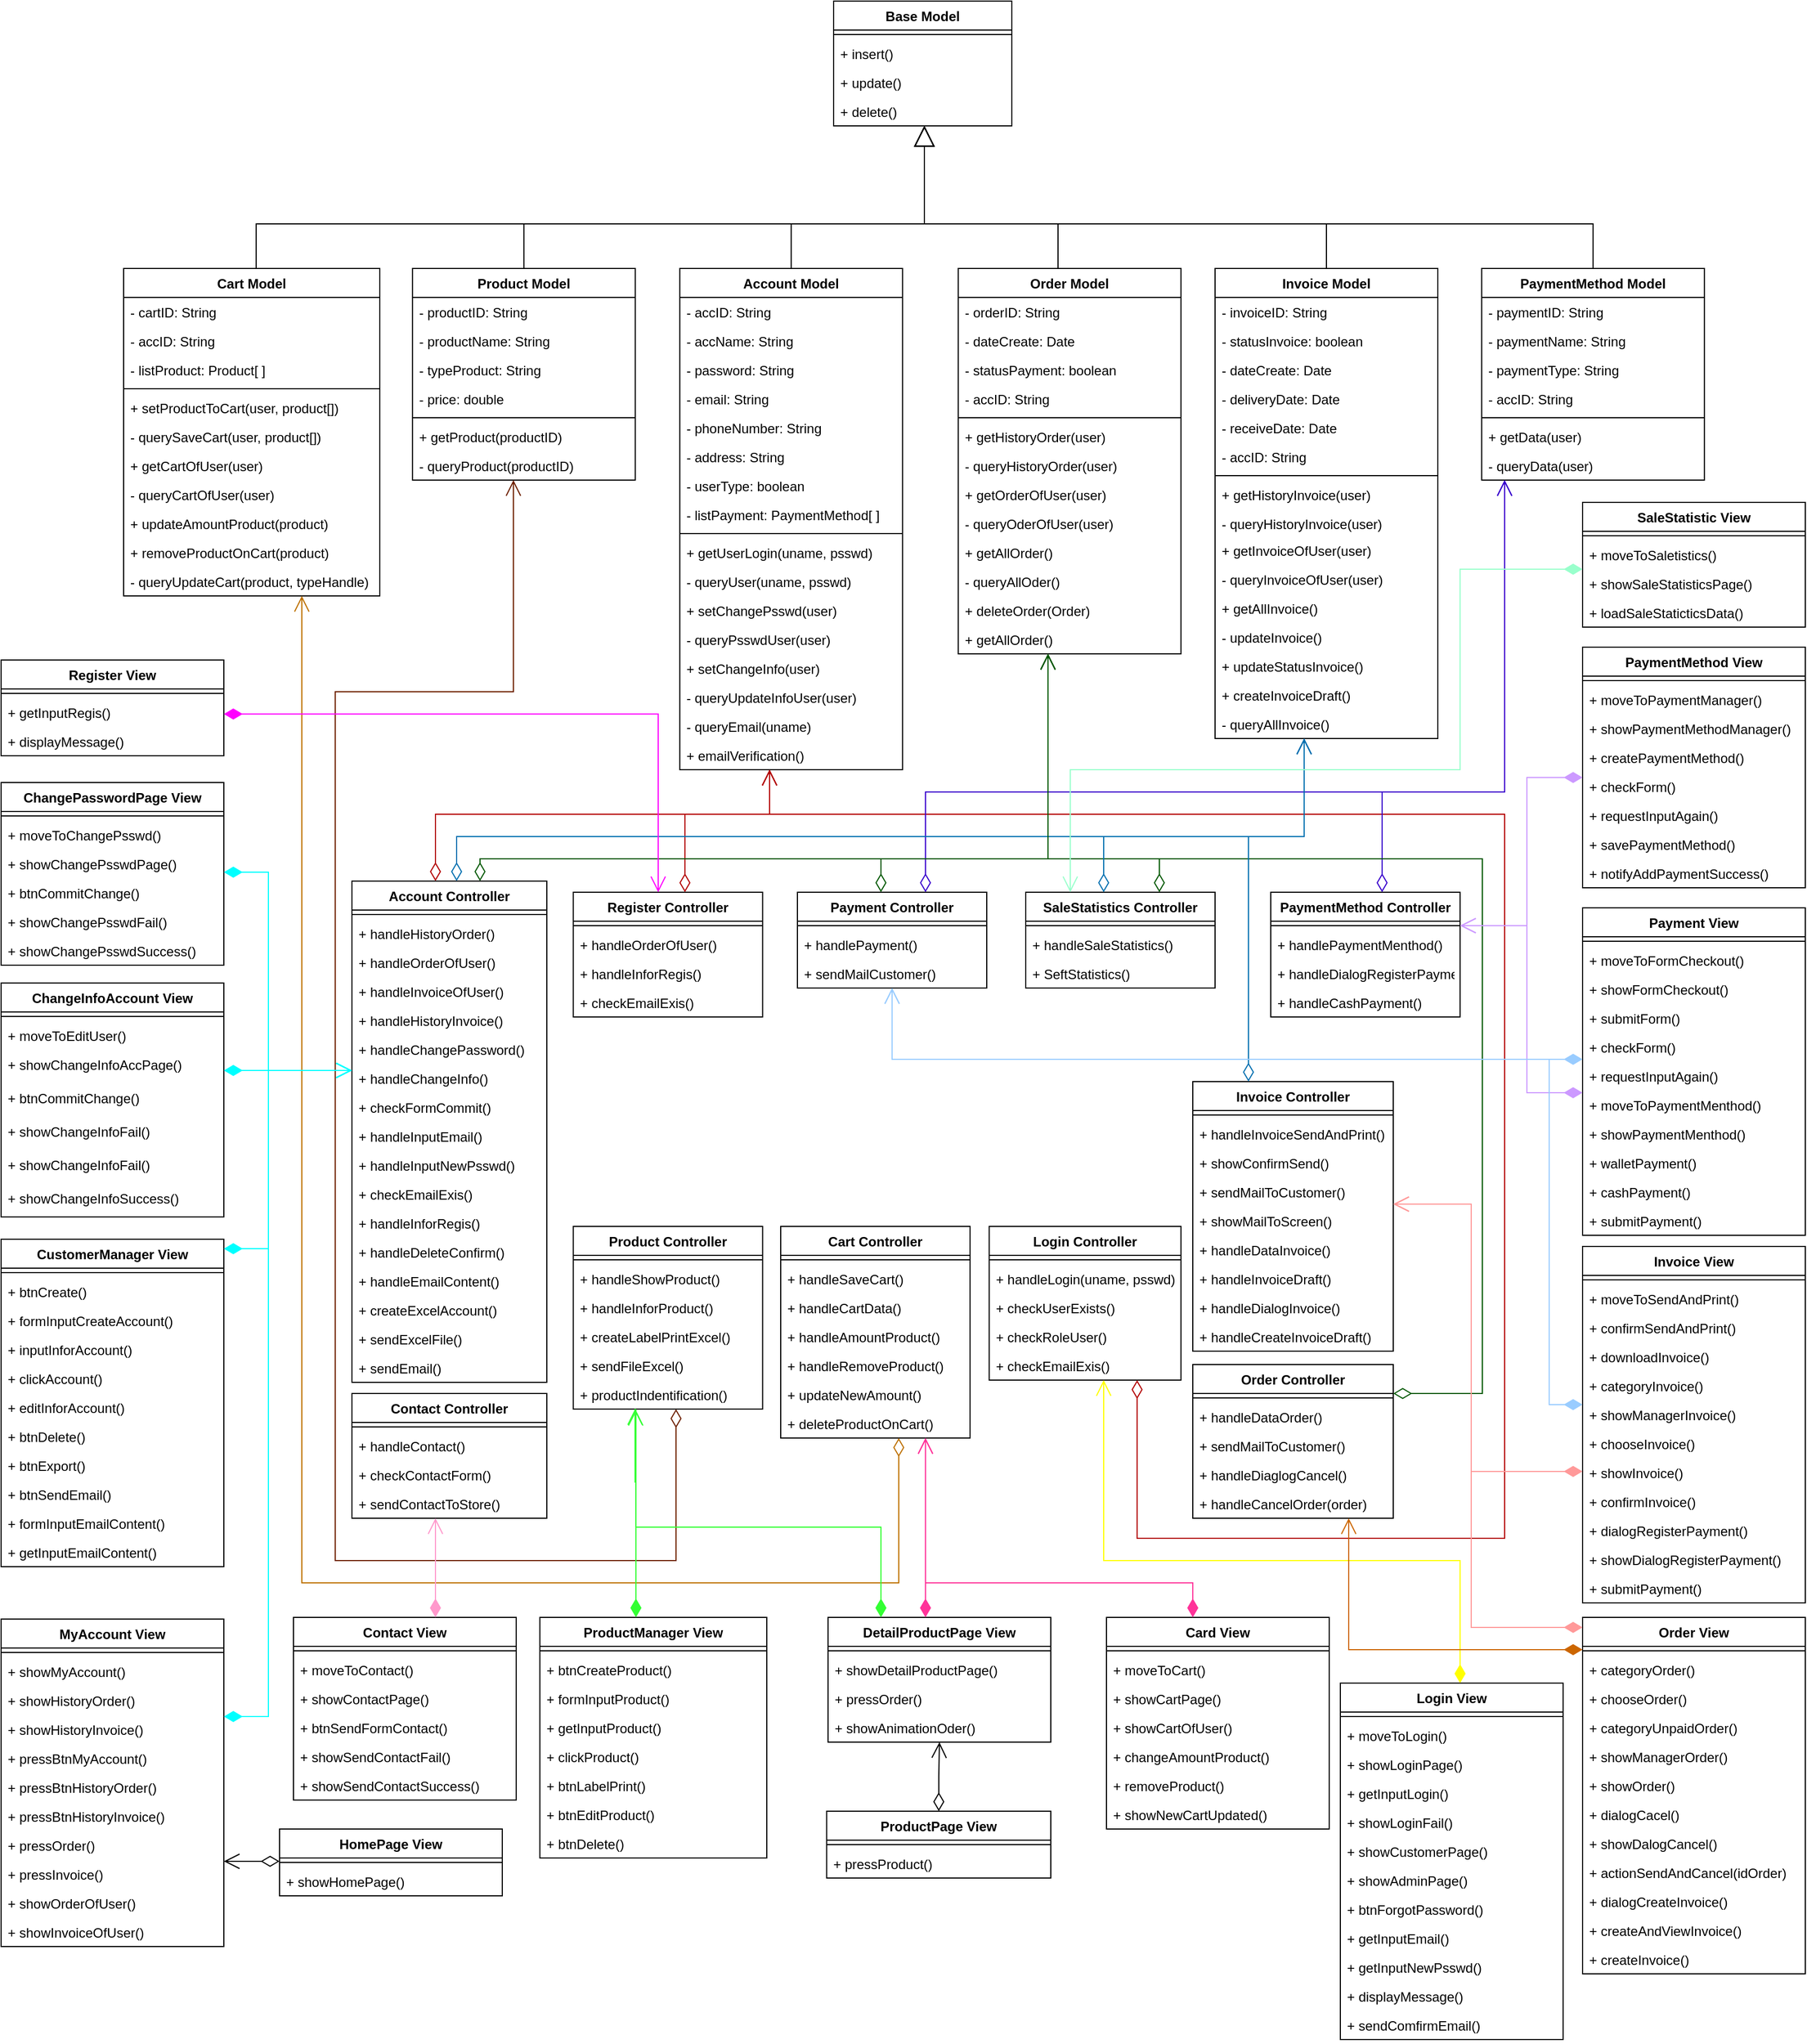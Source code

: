 <mxfile version="16.5.1" type="device" pages="3"><diagram id="iHKMIQWXNUHumOlA1VqT" name="Page-1"><mxGraphModel dx="4152" dy="2756" grid="1" gridSize="10" guides="1" tooltips="1" connect="1" arrows="1" fold="1" page="1" pageScale="1" pageWidth="850" pageHeight="1100" math="0" shadow="0"><root><mxCell id="0"/><mxCell id="1" parent="0"/><mxCell id="gUh8i_VwvwUJNWOZ8tHj-1" value="Product Controller" style="swimlane;fontStyle=1;align=center;verticalAlign=top;childLayout=stackLayout;horizontal=1;startSize=26;horizontalStack=0;resizeParent=1;resizeParentMax=0;resizeLast=0;collapsible=1;marginBottom=0;" parent="1" vertex="1"><mxGeometry x="553.75" y="1290" width="170" height="164" as="geometry"/></mxCell><mxCell id="gUh8i_VwvwUJNWOZ8tHj-3" value="" style="line;strokeWidth=1;fillColor=none;align=left;verticalAlign=middle;spacingTop=-1;spacingLeft=3;spacingRight=3;rotatable=0;labelPosition=right;points=[];portConstraint=eastwest;" parent="gUh8i_VwvwUJNWOZ8tHj-1" vertex="1"><mxGeometry y="26" width="170" height="8" as="geometry"/></mxCell><mxCell id="Orh5fTAkp6E3Zh4-aMuV-13" value="+ handleShowProduct()" style="text;strokeColor=none;fillColor=none;align=left;verticalAlign=top;spacingLeft=4;spacingRight=4;overflow=hidden;rotatable=0;points=[[0,0.5],[1,0.5]];portConstraint=eastwest;" parent="gUh8i_VwvwUJNWOZ8tHj-1" vertex="1"><mxGeometry y="34" width="170" height="26" as="geometry"/></mxCell><mxCell id="f0Jma7t3uLaq3ANVmc9B-98" value="" style="endArrow=open;html=1;endSize=12;startArrow=none;startSize=14;startFill=1;edgeStyle=orthogonalEdgeStyle;align=left;verticalAlign=bottom;rounded=0;strokeColor=#33FF33;exitX=0.326;exitY=0.988;exitDx=0;exitDy=0;exitPerimeter=0;" parent="gUh8i_VwvwUJNWOZ8tHj-1" source="_oItmhpgeEjmp1RixJ4V-54" target="gUh8i_VwvwUJNWOZ8tHj-1" edge="1"><mxGeometry x="-0.875" y="10" relative="1" as="geometry"><mxPoint x="55" y="146" as="sourcePoint"/><mxPoint x="115" y="186" as="targetPoint"/><mxPoint as="offset"/><Array as="points"><mxPoint x="55" y="230"/><mxPoint x="55" y="230"/></Array></mxGeometry></mxCell><mxCell id="_oItmhpgeEjmp1RixJ4V-40" value="+ handleInforProduct()" style="text;strokeColor=none;fillColor=none;align=left;verticalAlign=top;spacingLeft=4;spacingRight=4;overflow=hidden;rotatable=0;points=[[0,0.5],[1,0.5]];portConstraint=eastwest;" parent="gUh8i_VwvwUJNWOZ8tHj-1" vertex="1"><mxGeometry y="60" width="170" height="26" as="geometry"/></mxCell><mxCell id="_oItmhpgeEjmp1RixJ4V-43" value="+ createLabelPrintExcel()" style="text;strokeColor=none;fillColor=none;align=left;verticalAlign=top;spacingLeft=4;spacingRight=4;overflow=hidden;rotatable=0;points=[[0,0.5],[1,0.5]];portConstraint=eastwest;" parent="gUh8i_VwvwUJNWOZ8tHj-1" vertex="1"><mxGeometry y="86" width="170" height="26" as="geometry"/></mxCell><mxCell id="_oItmhpgeEjmp1RixJ4V-44" value="+ sendFileExcel()" style="text;strokeColor=none;fillColor=none;align=left;verticalAlign=top;spacingLeft=4;spacingRight=4;overflow=hidden;rotatable=0;points=[[0,0.5],[1,0.5]];portConstraint=eastwest;" parent="gUh8i_VwvwUJNWOZ8tHj-1" vertex="1"><mxGeometry y="112" width="170" height="26" as="geometry"/></mxCell><mxCell id="_oItmhpgeEjmp1RixJ4V-54" value="+ productIndentification()" style="text;strokeColor=none;fillColor=none;align=left;verticalAlign=top;spacingLeft=4;spacingRight=4;overflow=hidden;rotatable=0;points=[[0,0.5],[1,0.5]];portConstraint=eastwest;" parent="gUh8i_VwvwUJNWOZ8tHj-1" vertex="1"><mxGeometry y="138" width="170" height="26" as="geometry"/></mxCell><mxCell id="gUh8i_VwvwUJNWOZ8tHj-13" value="Cart Controller" style="swimlane;fontStyle=1;align=center;verticalAlign=top;childLayout=stackLayout;horizontal=1;startSize=26;horizontalStack=0;resizeParent=1;resizeParentMax=0;resizeLast=0;collapsible=1;marginBottom=0;" parent="1" vertex="1"><mxGeometry x="740" y="1290" width="170" height="190" as="geometry"/></mxCell><mxCell id="gUh8i_VwvwUJNWOZ8tHj-15" value="" style="line;strokeWidth=1;fillColor=none;align=left;verticalAlign=middle;spacingTop=-1;spacingLeft=3;spacingRight=3;rotatable=0;labelPosition=right;points=[];portConstraint=eastwest;" parent="gUh8i_VwvwUJNWOZ8tHj-13" vertex="1"><mxGeometry y="26" width="170" height="8" as="geometry"/></mxCell><mxCell id="Orh5fTAkp6E3Zh4-aMuV-32" value="+ handleSaveCart()" style="text;strokeColor=none;fillColor=none;align=left;verticalAlign=top;spacingLeft=4;spacingRight=4;overflow=hidden;rotatable=0;points=[[0,0.5],[1,0.5]];portConstraint=eastwest;" parent="gUh8i_VwvwUJNWOZ8tHj-13" vertex="1"><mxGeometry y="34" width="170" height="26" as="geometry"/></mxCell><mxCell id="Orh5fTAkp6E3Zh4-aMuV-41" value="+ handleCartData()" style="text;strokeColor=none;fillColor=none;align=left;verticalAlign=top;spacingLeft=4;spacingRight=4;overflow=hidden;rotatable=0;points=[[0,0.5],[1,0.5]];portConstraint=eastwest;" parent="gUh8i_VwvwUJNWOZ8tHj-13" vertex="1"><mxGeometry y="60" width="170" height="26" as="geometry"/></mxCell><mxCell id="Orh5fTAkp6E3Zh4-aMuV-42" value="+ handleAmountProduct()" style="text;strokeColor=none;fillColor=none;align=left;verticalAlign=top;spacingLeft=4;spacingRight=4;overflow=hidden;rotatable=0;points=[[0,0.5],[1,0.5]];portConstraint=eastwest;" parent="gUh8i_VwvwUJNWOZ8tHj-13" vertex="1"><mxGeometry y="86" width="170" height="26" as="geometry"/></mxCell><mxCell id="Orh5fTAkp6E3Zh4-aMuV-43" value="+ handleRemoveProduct()" style="text;strokeColor=none;fillColor=none;align=left;verticalAlign=top;spacingLeft=4;spacingRight=4;overflow=hidden;rotatable=0;points=[[0,0.5],[1,0.5]];portConstraint=eastwest;" parent="gUh8i_VwvwUJNWOZ8tHj-13" vertex="1"><mxGeometry y="112" width="170" height="26" as="geometry"/></mxCell><mxCell id="Orh5fTAkp6E3Zh4-aMuV-49" value="+ updateNewAmount()" style="text;strokeColor=none;fillColor=none;align=left;verticalAlign=top;spacingLeft=4;spacingRight=4;overflow=hidden;rotatable=0;points=[[0,0.5],[1,0.5]];portConstraint=eastwest;" parent="gUh8i_VwvwUJNWOZ8tHj-13" vertex="1"><mxGeometry y="138" width="170" height="26" as="geometry"/></mxCell><mxCell id="Orh5fTAkp6E3Zh4-aMuV-50" value="+ deleteProductOnCart()" style="text;strokeColor=none;fillColor=none;align=left;verticalAlign=top;spacingLeft=4;spacingRight=4;overflow=hidden;rotatable=0;points=[[0,0.5],[1,0.5]];portConstraint=eastwest;" parent="gUh8i_VwvwUJNWOZ8tHj-13" vertex="1"><mxGeometry y="164" width="170" height="26" as="geometry"/></mxCell><mxCell id="gUh8i_VwvwUJNWOZ8tHj-17" value="Product Model" style="swimlane;fontStyle=1;align=center;verticalAlign=top;childLayout=stackLayout;horizontal=1;startSize=26;horizontalStack=0;resizeParent=1;resizeParentMax=0;resizeLast=0;collapsible=1;marginBottom=0;" parent="1" vertex="1"><mxGeometry x="409.38" y="430" width="200" height="190" as="geometry"/></mxCell><mxCell id="gUh8i_VwvwUJNWOZ8tHj-18" value="- productID: String" style="text;strokeColor=none;fillColor=none;align=left;verticalAlign=top;spacingLeft=4;spacingRight=4;overflow=hidden;rotatable=0;points=[[0,0.5],[1,0.5]];portConstraint=eastwest;" parent="gUh8i_VwvwUJNWOZ8tHj-17" vertex="1"><mxGeometry y="26" width="200" height="26" as="geometry"/></mxCell><mxCell id="o2dS0z3hD2hUqAEAZY60-111" value="- productName: String" style="text;strokeColor=none;fillColor=none;align=left;verticalAlign=top;spacingLeft=4;spacingRight=4;overflow=hidden;rotatable=0;points=[[0,0.5],[1,0.5]];portConstraint=eastwest;" parent="gUh8i_VwvwUJNWOZ8tHj-17" vertex="1"><mxGeometry y="52" width="200" height="26" as="geometry"/></mxCell><mxCell id="RPsxp7uxw4L_xmCpz_aG-42" value="- typeProduct: String" style="text;strokeColor=none;fillColor=none;align=left;verticalAlign=top;spacingLeft=4;spacingRight=4;overflow=hidden;rotatable=0;points=[[0,0.5],[1,0.5]];portConstraint=eastwest;" parent="gUh8i_VwvwUJNWOZ8tHj-17" vertex="1"><mxGeometry y="78" width="200" height="26" as="geometry"/></mxCell><mxCell id="o2dS0z3hD2hUqAEAZY60-112" value="- price: double" style="text;strokeColor=none;fillColor=none;align=left;verticalAlign=top;spacingLeft=4;spacingRight=4;overflow=hidden;rotatable=0;points=[[0,0.5],[1,0.5]];portConstraint=eastwest;" parent="gUh8i_VwvwUJNWOZ8tHj-17" vertex="1"><mxGeometry y="104" width="200" height="26" as="geometry"/></mxCell><mxCell id="gUh8i_VwvwUJNWOZ8tHj-19" value="" style="line;strokeWidth=1;fillColor=none;align=left;verticalAlign=middle;spacingTop=-1;spacingLeft=3;spacingRight=3;rotatable=0;labelPosition=right;points=[];portConstraint=eastwest;" parent="gUh8i_VwvwUJNWOZ8tHj-17" vertex="1"><mxGeometry y="130" width="200" height="8" as="geometry"/></mxCell><mxCell id="Orh5fTAkp6E3Zh4-aMuV-28" value="+ getProduct(productID)" style="text;strokeColor=none;fillColor=none;align=left;verticalAlign=top;spacingLeft=4;spacingRight=4;overflow=hidden;rotatable=0;points=[[0,0.5],[1,0.5]];portConstraint=eastwest;" parent="gUh8i_VwvwUJNWOZ8tHj-17" vertex="1"><mxGeometry y="138" width="200" height="26" as="geometry"/></mxCell><mxCell id="Orh5fTAkp6E3Zh4-aMuV-29" value="- queryProduct(productID)" style="text;strokeColor=none;fillColor=none;align=left;verticalAlign=top;spacingLeft=4;spacingRight=4;overflow=hidden;rotatable=0;points=[[0,0.5],[1,0.5]];portConstraint=eastwest;" parent="gUh8i_VwvwUJNWOZ8tHj-17" vertex="1"><mxGeometry y="164" width="200" height="26" as="geometry"/></mxCell><mxCell id="gUh8i_VwvwUJNWOZ8tHj-21" value="Cart Model" style="swimlane;fontStyle=1;align=center;verticalAlign=top;childLayout=stackLayout;horizontal=1;startSize=26;horizontalStack=0;resizeParent=1;resizeParentMax=0;resizeLast=0;collapsible=1;marginBottom=0;" parent="1" vertex="1"><mxGeometry x="150" y="430" width="230" height="294" as="geometry"/></mxCell><mxCell id="gUh8i_VwvwUJNWOZ8tHj-22" value="- cartID: String" style="text;strokeColor=none;fillColor=none;align=left;verticalAlign=top;spacingLeft=4;spacingRight=4;overflow=hidden;rotatable=0;points=[[0,0.5],[1,0.5]];portConstraint=eastwest;" parent="gUh8i_VwvwUJNWOZ8tHj-21" vertex="1"><mxGeometry y="26" width="230" height="26" as="geometry"/></mxCell><mxCell id="o2dS0z3hD2hUqAEAZY60-26" value="- accID: String" style="text;strokeColor=none;fillColor=none;align=left;verticalAlign=top;spacingLeft=4;spacingRight=4;overflow=hidden;rotatable=0;points=[[0,0.5],[1,0.5]];portConstraint=eastwest;" parent="gUh8i_VwvwUJNWOZ8tHj-21" vertex="1"><mxGeometry y="52" width="230" height="26" as="geometry"/></mxCell><mxCell id="KD0BYInDXw10kcJcnTfh-1" value="- listProduct: Product[ ]" style="text;strokeColor=none;fillColor=none;align=left;verticalAlign=top;spacingLeft=4;spacingRight=4;overflow=hidden;rotatable=0;points=[[0,0.5],[1,0.5]];portConstraint=eastwest;" parent="gUh8i_VwvwUJNWOZ8tHj-21" vertex="1"><mxGeometry y="78" width="230" height="26" as="geometry"/></mxCell><mxCell id="gUh8i_VwvwUJNWOZ8tHj-23" value="" style="line;strokeWidth=1;fillColor=none;align=left;verticalAlign=middle;spacingTop=-1;spacingLeft=3;spacingRight=3;rotatable=0;labelPosition=right;points=[];portConstraint=eastwest;" parent="gUh8i_VwvwUJNWOZ8tHj-21" vertex="1"><mxGeometry y="104" width="230" height="8" as="geometry"/></mxCell><mxCell id="Orh5fTAkp6E3Zh4-aMuV-33" value="+ setProductToCart(user, product[])" style="text;strokeColor=none;fillColor=none;align=left;verticalAlign=top;spacingLeft=4;spacingRight=4;overflow=hidden;rotatable=0;points=[[0,0.5],[1,0.5]];portConstraint=eastwest;" parent="gUh8i_VwvwUJNWOZ8tHj-21" vertex="1"><mxGeometry y="112" width="230" height="26" as="geometry"/></mxCell><mxCell id="Orh5fTAkp6E3Zh4-aMuV-34" value="- querySaveCart(user, product[])" style="text;strokeColor=none;fillColor=none;align=left;verticalAlign=top;spacingLeft=4;spacingRight=4;overflow=hidden;rotatable=0;points=[[0,0.5],[1,0.5]];portConstraint=eastwest;" parent="gUh8i_VwvwUJNWOZ8tHj-21" vertex="1"><mxGeometry y="138" width="230" height="26" as="geometry"/></mxCell><mxCell id="Orh5fTAkp6E3Zh4-aMuV-44" value="+ getCartOfUser(user)" style="text;strokeColor=none;fillColor=none;align=left;verticalAlign=top;spacingLeft=4;spacingRight=4;overflow=hidden;rotatable=0;points=[[0,0.5],[1,0.5]];portConstraint=eastwest;" parent="gUh8i_VwvwUJNWOZ8tHj-21" vertex="1"><mxGeometry y="164" width="230" height="26" as="geometry"/></mxCell><mxCell id="Orh5fTAkp6E3Zh4-aMuV-45" value="- queryCartOfUser(user)" style="text;strokeColor=none;fillColor=none;align=left;verticalAlign=top;spacingLeft=4;spacingRight=4;overflow=hidden;rotatable=0;points=[[0,0.5],[1,0.5]];portConstraint=eastwest;" parent="gUh8i_VwvwUJNWOZ8tHj-21" vertex="1"><mxGeometry y="190" width="230" height="26" as="geometry"/></mxCell><mxCell id="Orh5fTAkp6E3Zh4-aMuV-46" value="+ updateAmountProduct(product)" style="text;strokeColor=none;fillColor=none;align=left;verticalAlign=top;spacingLeft=4;spacingRight=4;overflow=hidden;rotatable=0;points=[[0,0.5],[1,0.5]];portConstraint=eastwest;" parent="gUh8i_VwvwUJNWOZ8tHj-21" vertex="1"><mxGeometry y="216" width="230" height="26" as="geometry"/></mxCell><mxCell id="Orh5fTAkp6E3Zh4-aMuV-47" value="+ removeProductOnCart(product)" style="text;strokeColor=none;fillColor=none;align=left;verticalAlign=top;spacingLeft=4;spacingRight=4;overflow=hidden;rotatable=0;points=[[0,0.5],[1,0.5]];portConstraint=eastwest;" parent="gUh8i_VwvwUJNWOZ8tHj-21" vertex="1"><mxGeometry y="242" width="230" height="26" as="geometry"/></mxCell><mxCell id="Orh5fTAkp6E3Zh4-aMuV-48" value="- queryUpdateCart(product, typeHandle)" style="text;strokeColor=none;fillColor=none;align=left;verticalAlign=top;spacingLeft=4;spacingRight=4;overflow=hidden;rotatable=0;points=[[0,0.5],[1,0.5]];portConstraint=eastwest;" parent="gUh8i_VwvwUJNWOZ8tHj-21" vertex="1"><mxGeometry y="268" width="230" height="26" as="geometry"/></mxCell><mxCell id="gUh8i_VwvwUJNWOZ8tHj-25" value="Account Model" style="swimlane;fontStyle=1;align=center;verticalAlign=top;childLayout=stackLayout;horizontal=1;startSize=26;horizontalStack=0;resizeParent=1;resizeParentMax=0;resizeLast=0;collapsible=1;marginBottom=0;" parent="1" vertex="1"><mxGeometry x="649.38" y="430" width="200" height="450" as="geometry"/></mxCell><mxCell id="o2dS0z3hD2hUqAEAZY60-5" value="- accID: String" style="text;strokeColor=none;fillColor=none;align=left;verticalAlign=top;spacingLeft=4;spacingRight=4;overflow=hidden;rotatable=0;points=[[0,0.5],[1,0.5]];portConstraint=eastwest;" parent="gUh8i_VwvwUJNWOZ8tHj-25" vertex="1"><mxGeometry y="26" width="200" height="26" as="geometry"/></mxCell><mxCell id="gUh8i_VwvwUJNWOZ8tHj-26" value="- accName: String" style="text;strokeColor=none;fillColor=none;align=left;verticalAlign=top;spacingLeft=4;spacingRight=4;overflow=hidden;rotatable=0;points=[[0,0.5],[1,0.5]];portConstraint=eastwest;" parent="gUh8i_VwvwUJNWOZ8tHj-25" vertex="1"><mxGeometry y="52" width="200" height="26" as="geometry"/></mxCell><mxCell id="hASWiRdsRUMW1EkLm5Ao-4" value="- password: String" style="text;strokeColor=none;fillColor=none;align=left;verticalAlign=top;spacingLeft=4;spacingRight=4;overflow=hidden;rotatable=0;points=[[0,0.5],[1,0.5]];portConstraint=eastwest;" parent="gUh8i_VwvwUJNWOZ8tHj-25" vertex="1"><mxGeometry y="78" width="200" height="26" as="geometry"/></mxCell><mxCell id="o2dS0z3hD2hUqAEAZY60-14" value="- email: String" style="text;strokeColor=none;fillColor=none;align=left;verticalAlign=top;spacingLeft=4;spacingRight=4;overflow=hidden;rotatable=0;points=[[0,0.5],[1,0.5]];portConstraint=eastwest;" parent="gUh8i_VwvwUJNWOZ8tHj-25" vertex="1"><mxGeometry y="104" width="200" height="26" as="geometry"/></mxCell><mxCell id="o2dS0z3hD2hUqAEAZY60-9" value="- phoneNumber: String" style="text;strokeColor=none;fillColor=none;align=left;verticalAlign=top;spacingLeft=4;spacingRight=4;overflow=hidden;rotatable=0;points=[[0,0.5],[1,0.5]];portConstraint=eastwest;" parent="gUh8i_VwvwUJNWOZ8tHj-25" vertex="1"><mxGeometry y="130" width="200" height="26" as="geometry"/></mxCell><mxCell id="o2dS0z3hD2hUqAEAZY60-8" value="- address: String" style="text;strokeColor=none;fillColor=none;align=left;verticalAlign=top;spacingLeft=4;spacingRight=4;overflow=hidden;rotatable=0;points=[[0,0.5],[1,0.5]];portConstraint=eastwest;" parent="gUh8i_VwvwUJNWOZ8tHj-25" vertex="1"><mxGeometry y="156" width="200" height="26" as="geometry"/></mxCell><mxCell id="o2dS0z3hD2hUqAEAZY60-10" value="- userType: boolean" style="text;strokeColor=none;fillColor=none;align=left;verticalAlign=top;spacingLeft=4;spacingRight=4;overflow=hidden;rotatable=0;points=[[0,0.5],[1,0.5]];portConstraint=eastwest;" parent="gUh8i_VwvwUJNWOZ8tHj-25" vertex="1"><mxGeometry y="182" width="200" height="26" as="geometry"/></mxCell><mxCell id="KD0BYInDXw10kcJcnTfh-4" value="- listPayment: PaymentMethod[ ]" style="text;strokeColor=none;fillColor=none;align=left;verticalAlign=top;spacingLeft=4;spacingRight=4;overflow=hidden;rotatable=0;points=[[0,0.5],[1,0.5]];portConstraint=eastwest;" parent="gUh8i_VwvwUJNWOZ8tHj-25" vertex="1"><mxGeometry y="208" width="200" height="26" as="geometry"/></mxCell><mxCell id="gUh8i_VwvwUJNWOZ8tHj-27" value="" style="line;strokeWidth=1;fillColor=none;align=left;verticalAlign=middle;spacingTop=-1;spacingLeft=3;spacingRight=3;rotatable=0;labelPosition=right;points=[];portConstraint=eastwest;" parent="gUh8i_VwvwUJNWOZ8tHj-25" vertex="1"><mxGeometry y="234" width="200" height="8" as="geometry"/></mxCell><mxCell id="hASWiRdsRUMW1EkLm5Ao-24" value="+ getUserLogin(uname, psswd)" style="text;strokeColor=none;fillColor=none;align=left;verticalAlign=top;spacingLeft=4;spacingRight=4;overflow=hidden;rotatable=0;points=[[0,0.5],[1,0.5]];portConstraint=eastwest;" parent="gUh8i_VwvwUJNWOZ8tHj-25" vertex="1"><mxGeometry y="242" width="200" height="26" as="geometry"/></mxCell><mxCell id="YCFFiz9tKFHQexr5lxGs-8" value="- queryUser(uname, psswd)" style="text;strokeColor=none;fillColor=none;align=left;verticalAlign=top;spacingLeft=4;spacingRight=4;overflow=hidden;rotatable=0;points=[[0,0.5],[1,0.5]];portConstraint=eastwest;" parent="gUh8i_VwvwUJNWOZ8tHj-25" vertex="1"><mxGeometry y="268" width="200" height="26" as="geometry"/></mxCell><mxCell id="YCFFiz9tKFHQexr5lxGs-9" value="+ setChangePsswd(user)" style="text;strokeColor=none;fillColor=none;align=left;verticalAlign=top;spacingLeft=4;spacingRight=4;overflow=hidden;rotatable=0;points=[[0,0.5],[1,0.5]];portConstraint=eastwest;" parent="gUh8i_VwvwUJNWOZ8tHj-25" vertex="1"><mxGeometry y="294" width="200" height="26" as="geometry"/></mxCell><mxCell id="hASWiRdsRUMW1EkLm5Ao-22" value="- queryPsswdUser(user)" style="text;strokeColor=none;fillColor=none;align=left;verticalAlign=top;spacingLeft=4;spacingRight=4;overflow=hidden;rotatable=0;points=[[0,0.5],[1,0.5]];portConstraint=eastwest;" parent="gUh8i_VwvwUJNWOZ8tHj-25" vertex="1"><mxGeometry y="320" width="200" height="26" as="geometry"/></mxCell><mxCell id="YCFFiz9tKFHQexr5lxGs-17" value="+ setChangeInfo(user)" style="text;strokeColor=none;fillColor=none;align=left;verticalAlign=top;spacingLeft=4;spacingRight=4;overflow=hidden;rotatable=0;points=[[0,0.5],[1,0.5]];portConstraint=eastwest;" parent="gUh8i_VwvwUJNWOZ8tHj-25" vertex="1"><mxGeometry y="346" width="200" height="26" as="geometry"/></mxCell><mxCell id="YCFFiz9tKFHQexr5lxGs-18" value="- queryUpdateInfoUser(user)" style="text;strokeColor=none;fillColor=none;align=left;verticalAlign=top;spacingLeft=4;spacingRight=4;overflow=hidden;rotatable=0;points=[[0,0.5],[1,0.5]];portConstraint=eastwest;" parent="gUh8i_VwvwUJNWOZ8tHj-25" vertex="1"><mxGeometry y="372" width="200" height="26" as="geometry"/></mxCell><mxCell id="_oItmhpgeEjmp1RixJ4V-21" value="- queryEmail(uname)" style="text;strokeColor=none;fillColor=none;align=left;verticalAlign=top;spacingLeft=4;spacingRight=4;overflow=hidden;rotatable=0;points=[[0,0.5],[1,0.5]];portConstraint=eastwest;" parent="gUh8i_VwvwUJNWOZ8tHj-25" vertex="1"><mxGeometry y="398" width="200" height="26" as="geometry"/></mxCell><mxCell id="_oItmhpgeEjmp1RixJ4V-22" value="+ emailVerification()" style="text;strokeColor=none;fillColor=none;align=left;verticalAlign=top;spacingLeft=4;spacingRight=4;overflow=hidden;rotatable=0;points=[[0,0.5],[1,0.5]];portConstraint=eastwest;" parent="gUh8i_VwvwUJNWOZ8tHj-25" vertex="1"><mxGeometry y="424" width="200" height="26" as="geometry"/></mxCell><mxCell id="gUh8i_VwvwUJNWOZ8tHj-29" value="Account Controller" style="swimlane;fontStyle=1;align=center;verticalAlign=top;childLayout=stackLayout;horizontal=1;startSize=26;horizontalStack=0;resizeParent=1;resizeParentMax=0;resizeLast=0;collapsible=1;marginBottom=0;" parent="1" vertex="1"><mxGeometry x="355" y="980" width="175" height="450" as="geometry"/></mxCell><mxCell id="gUh8i_VwvwUJNWOZ8tHj-31" value="" style="line;strokeWidth=1;fillColor=none;align=left;verticalAlign=middle;spacingTop=-1;spacingLeft=3;spacingRight=3;rotatable=0;labelPosition=right;points=[];portConstraint=eastwest;" parent="gUh8i_VwvwUJNWOZ8tHj-29" vertex="1"><mxGeometry y="26" width="175" height="8" as="geometry"/></mxCell><mxCell id="Orh5fTAkp6E3Zh4-aMuV-12" value="+ handleHistoryOrder()" style="text;strokeColor=none;fillColor=none;align=left;verticalAlign=top;spacingLeft=4;spacingRight=4;overflow=hidden;rotatable=0;points=[[0,0.5],[1,0.5]];portConstraint=eastwest;" parent="gUh8i_VwvwUJNWOZ8tHj-29" vertex="1"><mxGeometry y="34" width="175" height="26" as="geometry"/></mxCell><mxCell id="Orh5fTAkp6E3Zh4-aMuV-14" value="+ handleOrderOfUser()" style="text;strokeColor=none;fillColor=none;align=left;verticalAlign=top;spacingLeft=4;spacingRight=4;overflow=hidden;rotatable=0;points=[[0,0.5],[1,0.5]];portConstraint=eastwest;" parent="gUh8i_VwvwUJNWOZ8tHj-29" vertex="1"><mxGeometry y="60" width="175" height="26" as="geometry"/></mxCell><mxCell id="Orh5fTAkp6E3Zh4-aMuV-27" value="+ handleInvoiceOfUser()" style="text;strokeColor=none;fillColor=none;align=left;verticalAlign=top;spacingLeft=4;spacingRight=4;overflow=hidden;rotatable=0;points=[[0,0.5],[1,0.5]];portConstraint=eastwest;" parent="gUh8i_VwvwUJNWOZ8tHj-29" vertex="1"><mxGeometry y="86" width="175" height="26" as="geometry"/></mxCell><mxCell id="Orh5fTAkp6E3Zh4-aMuV-15" value="+ handleHistoryInvoice()" style="text;strokeColor=none;fillColor=none;align=left;verticalAlign=top;spacingLeft=4;spacingRight=4;overflow=hidden;rotatable=0;points=[[0,0.5],[1,0.5]];portConstraint=eastwest;" parent="gUh8i_VwvwUJNWOZ8tHj-29" vertex="1"><mxGeometry y="112" width="175" height="26" as="geometry"/></mxCell><mxCell id="YCFFiz9tKFHQexr5lxGs-7" value="+ handleChangePassword()" style="text;strokeColor=none;fillColor=none;align=left;verticalAlign=top;spacingLeft=4;spacingRight=4;overflow=hidden;rotatable=0;points=[[0,0.5],[1,0.5]];portConstraint=eastwest;" parent="gUh8i_VwvwUJNWOZ8tHj-29" vertex="1"><mxGeometry y="138" width="175" height="26" as="geometry"/></mxCell><mxCell id="YCFFiz9tKFHQexr5lxGs-16" value="+ handleChangeInfo()" style="text;strokeColor=none;fillColor=none;align=left;verticalAlign=top;spacingLeft=4;spacingRight=4;overflow=hidden;rotatable=0;points=[[0,0.5],[1,0.5]];portConstraint=eastwest;" parent="gUh8i_VwvwUJNWOZ8tHj-29" vertex="1"><mxGeometry y="164" width="175" height="26" as="geometry"/></mxCell><mxCell id="YCFFiz9tKFHQexr5lxGs-6" value="+ checkFormCommit()" style="text;strokeColor=none;fillColor=none;align=left;verticalAlign=top;spacingLeft=4;spacingRight=4;overflow=hidden;rotatable=0;points=[[0,0.5],[1,0.5]];portConstraint=eastwest;" parent="gUh8i_VwvwUJNWOZ8tHj-29" vertex="1"><mxGeometry y="190" width="175" height="26" as="geometry"/></mxCell><mxCell id="_oItmhpgeEjmp1RixJ4V-29" value="+ handleInputEmail()" style="text;strokeColor=none;fillColor=none;align=left;verticalAlign=top;spacingLeft=4;spacingRight=4;overflow=hidden;rotatable=0;points=[[0,0.5],[1,0.5]];portConstraint=eastwest;" parent="gUh8i_VwvwUJNWOZ8tHj-29" vertex="1"><mxGeometry y="216" width="175" height="26" as="geometry"/></mxCell><mxCell id="_oItmhpgeEjmp1RixJ4V-30" value="+ handleInputNewPsswd()" style="text;strokeColor=none;fillColor=none;align=left;verticalAlign=top;spacingLeft=4;spacingRight=4;overflow=hidden;rotatable=0;points=[[0,0.5],[1,0.5]];portConstraint=eastwest;" parent="gUh8i_VwvwUJNWOZ8tHj-29" vertex="1"><mxGeometry y="242" width="175" height="26" as="geometry"/></mxCell><mxCell id="_oItmhpgeEjmp1RixJ4V-31" value="+ checkEmailExis()" style="text;strokeColor=none;fillColor=none;align=left;verticalAlign=top;spacingLeft=4;spacingRight=4;overflow=hidden;rotatable=0;points=[[0,0.5],[1,0.5]];portConstraint=eastwest;" parent="gUh8i_VwvwUJNWOZ8tHj-29" vertex="1"><mxGeometry y="268" width="175" height="26" as="geometry"/></mxCell><mxCell id="_0A8vP_RwliLZNcvGAVr-21" value="+ handleInforRegis()" style="text;strokeColor=none;fillColor=none;align=left;verticalAlign=top;spacingLeft=4;spacingRight=4;overflow=hidden;rotatable=0;points=[[0,0.5],[1,0.5]];portConstraint=eastwest;" parent="gUh8i_VwvwUJNWOZ8tHj-29" vertex="1"><mxGeometry y="294" width="175" height="26" as="geometry"/></mxCell><mxCell id="_0A8vP_RwliLZNcvGAVr-22" value="+ handleDeleteConfirm()" style="text;strokeColor=none;fillColor=none;align=left;verticalAlign=top;spacingLeft=4;spacingRight=4;overflow=hidden;rotatable=0;points=[[0,0.5],[1,0.5]];portConstraint=eastwest;" parent="gUh8i_VwvwUJNWOZ8tHj-29" vertex="1"><mxGeometry y="320" width="175" height="26" as="geometry"/></mxCell><mxCell id="_0A8vP_RwliLZNcvGAVr-23" value="+ handleEmailContent()" style="text;strokeColor=none;fillColor=none;align=left;verticalAlign=top;spacingLeft=4;spacingRight=4;overflow=hidden;rotatable=0;points=[[0,0.5],[1,0.5]];portConstraint=eastwest;" parent="gUh8i_VwvwUJNWOZ8tHj-29" vertex="1"><mxGeometry y="346" width="175" height="26" as="geometry"/></mxCell><mxCell id="_0A8vP_RwliLZNcvGAVr-24" value="+ createExcelAccount()" style="text;strokeColor=none;fillColor=none;align=left;verticalAlign=top;spacingLeft=4;spacingRight=4;overflow=hidden;rotatable=0;points=[[0,0.5],[1,0.5]];portConstraint=eastwest;" parent="gUh8i_VwvwUJNWOZ8tHj-29" vertex="1"><mxGeometry y="372" width="175" height="26" as="geometry"/></mxCell><mxCell id="_0A8vP_RwliLZNcvGAVr-41" value="+ sendExcelFile()" style="text;strokeColor=none;fillColor=none;align=left;verticalAlign=top;spacingLeft=4;spacingRight=4;overflow=hidden;rotatable=0;points=[[0,0.5],[1,0.5]];portConstraint=eastwest;" parent="gUh8i_VwvwUJNWOZ8tHj-29" vertex="1"><mxGeometry y="398" width="175" height="26" as="geometry"/></mxCell><mxCell id="_0A8vP_RwliLZNcvGAVr-42" value="+ sendEmail()" style="text;strokeColor=none;fillColor=none;align=left;verticalAlign=top;spacingLeft=4;spacingRight=4;overflow=hidden;rotatable=0;points=[[0,0.5],[1,0.5]];portConstraint=eastwest;" parent="gUh8i_VwvwUJNWOZ8tHj-29" vertex="1"><mxGeometry y="424" width="175" height="26" as="geometry"/></mxCell><mxCell id="nWl0MVDC1HXZPAvvQISL-2" value="Order Model" style="swimlane;fontStyle=1;align=center;verticalAlign=top;childLayout=stackLayout;horizontal=1;startSize=26;horizontalStack=0;resizeParent=1;resizeParentMax=0;resizeLast=0;collapsible=1;marginBottom=0;" parent="1" vertex="1"><mxGeometry x="899.38" y="430" width="200" height="346" as="geometry"/></mxCell><mxCell id="nWl0MVDC1HXZPAvvQISL-3" value="- orderID: String" style="text;strokeColor=none;fillColor=none;align=left;verticalAlign=top;spacingLeft=4;spacingRight=4;overflow=hidden;rotatable=0;points=[[0,0.5],[1,0.5]];portConstraint=eastwest;" parent="nWl0MVDC1HXZPAvvQISL-2" vertex="1"><mxGeometry y="26" width="200" height="26" as="geometry"/></mxCell><mxCell id="LiKgsL3C0Fq5UjMMYq3V-11" value="- dateCreate: Date" style="text;strokeColor=none;fillColor=none;align=left;verticalAlign=top;spacingLeft=4;spacingRight=4;overflow=hidden;rotatable=0;points=[[0,0.5],[1,0.5]];portConstraint=eastwest;" parent="nWl0MVDC1HXZPAvvQISL-2" vertex="1"><mxGeometry y="52" width="200" height="26" as="geometry"/></mxCell><mxCell id="LiKgsL3C0Fq5UjMMYq3V-12" value="- statusPayment: boolean" style="text;strokeColor=none;fillColor=none;align=left;verticalAlign=top;spacingLeft=4;spacingRight=4;overflow=hidden;rotatable=0;points=[[0,0.5],[1,0.5]];portConstraint=eastwest;" parent="nWl0MVDC1HXZPAvvQISL-2" vertex="1"><mxGeometry y="78" width="200" height="26" as="geometry"/></mxCell><mxCell id="LiKgsL3C0Fq5UjMMYq3V-13" value="- accID: String" style="text;strokeColor=none;fillColor=none;align=left;verticalAlign=top;spacingLeft=4;spacingRight=4;overflow=hidden;rotatable=0;points=[[0,0.5],[1,0.5]];portConstraint=eastwest;" parent="nWl0MVDC1HXZPAvvQISL-2" vertex="1"><mxGeometry y="104" width="200" height="26" as="geometry"/></mxCell><mxCell id="nWl0MVDC1HXZPAvvQISL-4" value="" style="line;strokeWidth=1;fillColor=none;align=left;verticalAlign=middle;spacingTop=-1;spacingLeft=3;spacingRight=3;rotatable=0;labelPosition=right;points=[];portConstraint=eastwest;" parent="nWl0MVDC1HXZPAvvQISL-2" vertex="1"><mxGeometry y="130" width="200" height="8" as="geometry"/></mxCell><mxCell id="Orh5fTAkp6E3Zh4-aMuV-17" value="+ getHistoryOrder(user)" style="text;strokeColor=none;fillColor=none;align=left;verticalAlign=top;spacingLeft=4;spacingRight=4;overflow=hidden;rotatable=0;points=[[0,0.5],[1,0.5]];portConstraint=eastwest;" parent="nWl0MVDC1HXZPAvvQISL-2" vertex="1"><mxGeometry y="138" width="200" height="26" as="geometry"/></mxCell><mxCell id="Orh5fTAkp6E3Zh4-aMuV-18" value="- queryHistoryOrder(user)" style="text;strokeColor=none;fillColor=none;align=left;verticalAlign=top;spacingLeft=4;spacingRight=4;overflow=hidden;rotatable=0;points=[[0,0.5],[1,0.5]];portConstraint=eastwest;" parent="nWl0MVDC1HXZPAvvQISL-2" vertex="1"><mxGeometry y="164" width="200" height="26" as="geometry"/></mxCell><mxCell id="Orh5fTAkp6E3Zh4-aMuV-19" value="+ getOrderOfUser(user)" style="text;strokeColor=none;fillColor=none;align=left;verticalAlign=top;spacingLeft=4;spacingRight=4;overflow=hidden;rotatable=0;points=[[0,0.5],[1,0.5]];portConstraint=eastwest;" parent="nWl0MVDC1HXZPAvvQISL-2" vertex="1"><mxGeometry y="190" width="200" height="26" as="geometry"/></mxCell><mxCell id="Orh5fTAkp6E3Zh4-aMuV-16" value="- queryOderOfUser(user)" style="text;strokeColor=none;fillColor=none;align=left;verticalAlign=top;spacingLeft=4;spacingRight=4;overflow=hidden;rotatable=0;points=[[0,0.5],[1,0.5]];portConstraint=eastwest;" parent="nWl0MVDC1HXZPAvvQISL-2" vertex="1"><mxGeometry y="216" width="200" height="26" as="geometry"/></mxCell><mxCell id="nFvcnGBgvW2XSaWccMCj-22" value="+ getAllOrder()" style="text;strokeColor=none;fillColor=none;align=left;verticalAlign=top;spacingLeft=4;spacingRight=4;overflow=hidden;rotatable=0;points=[[0,0.5],[1,0.5]];portConstraint=eastwest;" parent="nWl0MVDC1HXZPAvvQISL-2" vertex="1"><mxGeometry y="242" width="200" height="26" as="geometry"/></mxCell><mxCell id="nFvcnGBgvW2XSaWccMCj-23" value="- queryAllOder()" style="text;strokeColor=none;fillColor=none;align=left;verticalAlign=top;spacingLeft=4;spacingRight=4;overflow=hidden;rotatable=0;points=[[0,0.5],[1,0.5]];portConstraint=eastwest;" parent="nWl0MVDC1HXZPAvvQISL-2" vertex="1"><mxGeometry y="268" width="200" height="26" as="geometry"/></mxCell><mxCell id="fqxtkfTz2aUFyaM5pFTP-41" value="+ deleteOrder(Order)" style="text;strokeColor=none;fillColor=none;align=left;verticalAlign=top;spacingLeft=4;spacingRight=4;overflow=hidden;rotatable=0;points=[[0,0.5],[1,0.5]];portConstraint=eastwest;" parent="nWl0MVDC1HXZPAvvQISL-2" vertex="1"><mxGeometry y="294" width="200" height="26" as="geometry"/></mxCell><mxCell id="GHCkQyym5g3PPJMmytXB-23" value="+ getAllOrder()" style="text;strokeColor=none;fillColor=none;align=left;verticalAlign=top;spacingLeft=4;spacingRight=4;overflow=hidden;rotatable=0;points=[[0,0.5],[1,0.5]];portConstraint=eastwest;" parent="nWl0MVDC1HXZPAvvQISL-2" vertex="1"><mxGeometry y="320" width="200" height="26" as="geometry"/></mxCell><mxCell id="nWl0MVDC1HXZPAvvQISL-7" value="Invoice Model" style="swimlane;fontStyle=1;align=center;verticalAlign=top;childLayout=stackLayout;horizontal=1;startSize=26;horizontalStack=0;resizeParent=1;resizeParentMax=0;resizeLast=0;collapsible=1;marginBottom=0;" parent="1" vertex="1"><mxGeometry x="1130" y="430" width="200" height="422" as="geometry"/></mxCell><mxCell id="nWl0MVDC1HXZPAvvQISL-8" value="- invoiceID: String" style="text;strokeColor=none;fillColor=none;align=left;verticalAlign=top;spacingLeft=4;spacingRight=4;overflow=hidden;rotatable=0;points=[[0,0.5],[1,0.5]];portConstraint=eastwest;" parent="nWl0MVDC1HXZPAvvQISL-7" vertex="1"><mxGeometry y="26" width="200" height="26" as="geometry"/></mxCell><mxCell id="LiKgsL3C0Fq5UjMMYq3V-8" value="- statusInvoice: boolean" style="text;strokeColor=none;fillColor=none;align=left;verticalAlign=top;spacingLeft=4;spacingRight=4;overflow=hidden;rotatable=0;points=[[0,0.5],[1,0.5]];portConstraint=eastwest;" parent="nWl0MVDC1HXZPAvvQISL-7" vertex="1"><mxGeometry y="52" width="200" height="26" as="geometry"/></mxCell><mxCell id="LiKgsL3C0Fq5UjMMYq3V-3" value="- dateCreate: Date" style="text;strokeColor=none;fillColor=none;align=left;verticalAlign=top;spacingLeft=4;spacingRight=4;overflow=hidden;rotatable=0;points=[[0,0.5],[1,0.5]];portConstraint=eastwest;" parent="nWl0MVDC1HXZPAvvQISL-7" vertex="1"><mxGeometry y="78" width="200" height="26" as="geometry"/></mxCell><mxCell id="LiKgsL3C0Fq5UjMMYq3V-5" value="- deliveryDate: Date" style="text;strokeColor=none;fillColor=none;align=left;verticalAlign=top;spacingLeft=4;spacingRight=4;overflow=hidden;rotatable=0;points=[[0,0.5],[1,0.5]];portConstraint=eastwest;" parent="nWl0MVDC1HXZPAvvQISL-7" vertex="1"><mxGeometry y="104" width="200" height="26" as="geometry"/></mxCell><mxCell id="LiKgsL3C0Fq5UjMMYq3V-6" value="- receiveDate: Date" style="text;strokeColor=none;fillColor=none;align=left;verticalAlign=top;spacingLeft=4;spacingRight=4;overflow=hidden;rotatable=0;points=[[0,0.5],[1,0.5]];portConstraint=eastwest;" parent="nWl0MVDC1HXZPAvvQISL-7" vertex="1"><mxGeometry y="130" width="200" height="26" as="geometry"/></mxCell><mxCell id="LiKgsL3C0Fq5UjMMYq3V-9" value="- accID: String" style="text;strokeColor=none;fillColor=none;align=left;verticalAlign=top;spacingLeft=4;spacingRight=4;overflow=hidden;rotatable=0;points=[[0,0.5],[1,0.5]];portConstraint=eastwest;" parent="nWl0MVDC1HXZPAvvQISL-7" vertex="1"><mxGeometry y="156" width="200" height="26" as="geometry"/></mxCell><mxCell id="nWl0MVDC1HXZPAvvQISL-9" value="" style="line;strokeWidth=1;fillColor=none;align=left;verticalAlign=middle;spacingTop=-1;spacingLeft=3;spacingRight=3;rotatable=0;labelPosition=right;points=[];portConstraint=eastwest;" parent="nWl0MVDC1HXZPAvvQISL-7" vertex="1"><mxGeometry y="182" width="200" height="8" as="geometry"/></mxCell><mxCell id="Orh5fTAkp6E3Zh4-aMuV-20" value="+ getHistoryInvoice(user)" style="text;strokeColor=none;fillColor=none;align=left;verticalAlign=top;spacingLeft=4;spacingRight=4;overflow=hidden;rotatable=0;points=[[0,0.5],[1,0.5]];portConstraint=eastwest;" parent="nWl0MVDC1HXZPAvvQISL-7" vertex="1"><mxGeometry y="190" width="200" height="26" as="geometry"/></mxCell><mxCell id="Orh5fTAkp6E3Zh4-aMuV-21" value="- queryHistoryInvoice(user)" style="text;strokeColor=none;fillColor=none;align=left;verticalAlign=top;spacingLeft=4;spacingRight=4;overflow=hidden;rotatable=0;points=[[0,0.5],[1,0.5]];portConstraint=eastwest;" parent="nWl0MVDC1HXZPAvvQISL-7" vertex="1"><mxGeometry y="216" width="200" height="24" as="geometry"/></mxCell><mxCell id="Orh5fTAkp6E3Zh4-aMuV-22" value="+ getInvoiceOfUser(user)" style="text;strokeColor=none;fillColor=none;align=left;verticalAlign=top;spacingLeft=4;spacingRight=4;overflow=hidden;rotatable=0;points=[[0,0.5],[1,0.5]];portConstraint=eastwest;" parent="nWl0MVDC1HXZPAvvQISL-7" vertex="1"><mxGeometry y="240" width="200" height="26" as="geometry"/></mxCell><mxCell id="Orh5fTAkp6E3Zh4-aMuV-23" value="- queryInvoiceOfUser(user)" style="text;strokeColor=none;fillColor=none;align=left;verticalAlign=top;spacingLeft=4;spacingRight=4;overflow=hidden;rotatable=0;points=[[0,0.5],[1,0.5]];portConstraint=eastwest;" parent="nWl0MVDC1HXZPAvvQISL-7" vertex="1"><mxGeometry y="266" width="200" height="26" as="geometry"/></mxCell><mxCell id="nFvcnGBgvW2XSaWccMCj-24" value="+ getAllInvoice()" style="text;strokeColor=none;fillColor=none;align=left;verticalAlign=top;spacingLeft=4;spacingRight=4;overflow=hidden;rotatable=0;points=[[0,0.5],[1,0.5]];portConstraint=eastwest;" parent="nWl0MVDC1HXZPAvvQISL-7" vertex="1"><mxGeometry y="292" width="200" height="26" as="geometry"/></mxCell><mxCell id="fqxtkfTz2aUFyaM5pFTP-21" value="- updateInvoice()" style="text;strokeColor=none;fillColor=none;align=left;verticalAlign=top;spacingLeft=4;spacingRight=4;overflow=hidden;rotatable=0;points=[[0,0.5],[1,0.5]];portConstraint=eastwest;" parent="nWl0MVDC1HXZPAvvQISL-7" vertex="1"><mxGeometry y="318" width="200" height="26" as="geometry"/></mxCell><mxCell id="fqxtkfTz2aUFyaM5pFTP-22" value="+ updateStatusInvoice()" style="text;strokeColor=none;fillColor=none;align=left;verticalAlign=top;spacingLeft=4;spacingRight=4;overflow=hidden;rotatable=0;points=[[0,0.5],[1,0.5]];portConstraint=eastwest;" parent="nWl0MVDC1HXZPAvvQISL-7" vertex="1"><mxGeometry y="344" width="200" height="26" as="geometry"/></mxCell><mxCell id="fqxtkfTz2aUFyaM5pFTP-42" value="+ createInvoiceDraft()" style="text;strokeColor=none;fillColor=none;align=left;verticalAlign=top;spacingLeft=4;spacingRight=4;overflow=hidden;rotatable=0;points=[[0,0.5],[1,0.5]];portConstraint=eastwest;" parent="nWl0MVDC1HXZPAvvQISL-7" vertex="1"><mxGeometry y="370" width="200" height="26" as="geometry"/></mxCell><mxCell id="nFvcnGBgvW2XSaWccMCj-25" value="- queryAllInvoice()" style="text;strokeColor=none;fillColor=none;align=left;verticalAlign=top;spacingLeft=4;spacingRight=4;overflow=hidden;rotatable=0;points=[[0,0.5],[1,0.5]];portConstraint=eastwest;" parent="nWl0MVDC1HXZPAvvQISL-7" vertex="1"><mxGeometry y="396" width="200" height="26" as="geometry"/></mxCell><mxCell id="nWl0MVDC1HXZPAvvQISL-11" value="SaleStatistics Controller" style="swimlane;fontStyle=1;align=center;verticalAlign=top;childLayout=stackLayout;horizontal=1;startSize=26;horizontalStack=0;resizeParent=1;resizeParentMax=0;resizeLast=0;collapsible=1;marginBottom=0;" parent="1" vertex="1"><mxGeometry x="960" y="990" width="170" height="86" as="geometry"/></mxCell><mxCell id="nWl0MVDC1HXZPAvvQISL-13" value="" style="line;strokeWidth=1;fillColor=none;align=left;verticalAlign=middle;spacingTop=-1;spacingLeft=3;spacingRight=3;rotatable=0;labelPosition=right;points=[];portConstraint=eastwest;" parent="nWl0MVDC1HXZPAvvQISL-11" vertex="1"><mxGeometry y="26" width="170" height="8" as="geometry"/></mxCell><mxCell id="nFvcnGBgvW2XSaWccMCj-21" value="+ handleSaleStatistics()" style="text;strokeColor=none;fillColor=none;align=left;verticalAlign=top;spacingLeft=4;spacingRight=4;overflow=hidden;rotatable=0;points=[[0,0.5],[1,0.5]];portConstraint=eastwest;" parent="nWl0MVDC1HXZPAvvQISL-11" vertex="1"><mxGeometry y="34" width="170" height="26" as="geometry"/></mxCell><mxCell id="nFvcnGBgvW2XSaWccMCj-20" value="+ SeftStatistics()" style="text;strokeColor=none;fillColor=none;align=left;verticalAlign=top;spacingLeft=4;spacingRight=4;overflow=hidden;rotatable=0;points=[[0,0.5],[1,0.5]];portConstraint=eastwest;" parent="nWl0MVDC1HXZPAvvQISL-11" vertex="1"><mxGeometry y="60" width="170" height="26" as="geometry"/></mxCell><mxCell id="TjmQJIRYrY-PxP81Oxn5-1" value="Login Controller" style="swimlane;fontStyle=1;align=center;verticalAlign=top;childLayout=stackLayout;horizontal=1;startSize=26;horizontalStack=0;resizeParent=1;resizeParentMax=0;resizeLast=0;collapsible=1;marginBottom=0;" parent="1" vertex="1"><mxGeometry x="927.2" y="1290" width="172.18" height="138" as="geometry"/></mxCell><mxCell id="TjmQJIRYrY-PxP81Oxn5-3" value="" style="line;strokeWidth=1;fillColor=none;align=left;verticalAlign=middle;spacingTop=-1;spacingLeft=3;spacingRight=3;rotatable=0;labelPosition=right;points=[];portConstraint=eastwest;" parent="TjmQJIRYrY-PxP81Oxn5-1" vertex="1"><mxGeometry y="26" width="172.18" height="8" as="geometry"/></mxCell><mxCell id="hASWiRdsRUMW1EkLm5Ao-21" value="+ handleLogin(uname, psswd)" style="text;strokeColor=none;fillColor=none;align=left;verticalAlign=top;spacingLeft=4;spacingRight=4;overflow=hidden;rotatable=0;points=[[0,0.5],[1,0.5]];portConstraint=eastwest;" parent="TjmQJIRYrY-PxP81Oxn5-1" vertex="1"><mxGeometry y="34" width="172.18" height="26" as="geometry"/></mxCell><mxCell id="hASWiRdsRUMW1EkLm5Ao-20" value="+ checkUserExists()" style="text;strokeColor=none;fillColor=none;align=left;verticalAlign=top;spacingLeft=4;spacingRight=4;overflow=hidden;rotatable=0;points=[[0,0.5],[1,0.5]];portConstraint=eastwest;" parent="TjmQJIRYrY-PxP81Oxn5-1" vertex="1"><mxGeometry y="60" width="172.18" height="26" as="geometry"/></mxCell><mxCell id="hASWiRdsRUMW1EkLm5Ao-19" value="+ checkRoleUser()" style="text;strokeColor=none;fillColor=none;align=left;verticalAlign=top;spacingLeft=4;spacingRight=4;overflow=hidden;rotatable=0;points=[[0,0.5],[1,0.5]];portConstraint=eastwest;" parent="TjmQJIRYrY-PxP81Oxn5-1" vertex="1"><mxGeometry y="86" width="172.18" height="26" as="geometry"/></mxCell><mxCell id="_oItmhpgeEjmp1RixJ4V-23" value="+ checkEmailExis()" style="text;strokeColor=none;fillColor=none;align=left;verticalAlign=top;spacingLeft=4;spacingRight=4;overflow=hidden;rotatable=0;points=[[0,0.5],[1,0.5]];portConstraint=eastwest;" parent="TjmQJIRYrY-PxP81Oxn5-1" vertex="1"><mxGeometry y="112" width="172.18" height="26" as="geometry"/></mxCell><mxCell id="TjmQJIRYrY-PxP81Oxn5-5" value="Register Controller" style="swimlane;fontStyle=1;align=center;verticalAlign=top;childLayout=stackLayout;horizontal=1;startSize=26;horizontalStack=0;resizeParent=1;resizeParentMax=0;resizeLast=0;collapsible=1;marginBottom=0;" parent="1" vertex="1"><mxGeometry x="553.75" y="990" width="170" height="112" as="geometry"/></mxCell><mxCell id="TjmQJIRYrY-PxP81Oxn5-7" value="" style="line;strokeWidth=1;fillColor=none;align=left;verticalAlign=middle;spacingTop=-1;spacingLeft=3;spacingRight=3;rotatable=0;labelPosition=right;points=[];portConstraint=eastwest;" parent="TjmQJIRYrY-PxP81Oxn5-5" vertex="1"><mxGeometry y="26" width="170" height="8" as="geometry"/></mxCell><mxCell id="_oItmhpgeEjmp1RixJ4V-1" value="+ handleOrderOfUser()" style="text;strokeColor=none;fillColor=none;align=left;verticalAlign=top;spacingLeft=4;spacingRight=4;overflow=hidden;rotatable=0;points=[[0,0.5],[1,0.5]];portConstraint=eastwest;" parent="TjmQJIRYrY-PxP81Oxn5-5" vertex="1"><mxGeometry y="34" width="170" height="26" as="geometry"/></mxCell><mxCell id="_oItmhpgeEjmp1RixJ4V-27" value="+ handleInforRegis()" style="text;strokeColor=none;fillColor=none;align=left;verticalAlign=top;spacingLeft=4;spacingRight=4;overflow=hidden;rotatable=0;points=[[0,0.5],[1,0.5]];portConstraint=eastwest;" parent="TjmQJIRYrY-PxP81Oxn5-5" vertex="1"><mxGeometry y="60" width="170" height="26" as="geometry"/></mxCell><mxCell id="_oItmhpgeEjmp1RixJ4V-28" value="+ checkEmailExis()" style="text;strokeColor=none;fillColor=none;align=left;verticalAlign=top;spacingLeft=4;spacingRight=4;overflow=hidden;rotatable=0;points=[[0,0.5],[1,0.5]];portConstraint=eastwest;" parent="TjmQJIRYrY-PxP81Oxn5-5" vertex="1"><mxGeometry y="86" width="170" height="26" as="geometry"/></mxCell><mxCell id="Td-3ggKMym5L7XH25-a8-9" value="PaymentMethod Model" style="swimlane;fontStyle=1;align=center;verticalAlign=top;childLayout=stackLayout;horizontal=1;startSize=26;horizontalStack=0;resizeParent=1;resizeParentMax=0;resizeLast=0;collapsible=1;marginBottom=0;" parent="1" vertex="1"><mxGeometry x="1369.38" y="430" width="200" height="190" as="geometry"/></mxCell><mxCell id="Td-3ggKMym5L7XH25-a8-10" value="- paymentID: String" style="text;strokeColor=none;fillColor=none;align=left;verticalAlign=top;spacingLeft=4;spacingRight=4;overflow=hidden;rotatable=0;points=[[0,0.5],[1,0.5]];portConstraint=eastwest;" parent="Td-3ggKMym5L7XH25-a8-9" vertex="1"><mxGeometry y="26" width="200" height="26" as="geometry"/></mxCell><mxCell id="KD0BYInDXw10kcJcnTfh-2" value="- paymentName: String" style="text;strokeColor=none;fillColor=none;align=left;verticalAlign=top;spacingLeft=4;spacingRight=4;overflow=hidden;rotatable=0;points=[[0,0.5],[1,0.5]];portConstraint=eastwest;" parent="Td-3ggKMym5L7XH25-a8-9" vertex="1"><mxGeometry y="52" width="200" height="26" as="geometry"/></mxCell><mxCell id="KD0BYInDXw10kcJcnTfh-3" value="- paymentType: String" style="text;strokeColor=none;fillColor=none;align=left;verticalAlign=top;spacingLeft=4;spacingRight=4;overflow=hidden;rotatable=0;points=[[0,0.5],[1,0.5]];portConstraint=eastwest;" parent="Td-3ggKMym5L7XH25-a8-9" vertex="1"><mxGeometry y="78" width="200" height="26" as="geometry"/></mxCell><mxCell id="LiKgsL3C0Fq5UjMMYq3V-10" value="- accID: String" style="text;strokeColor=none;fillColor=none;align=left;verticalAlign=top;spacingLeft=4;spacingRight=4;overflow=hidden;rotatable=0;points=[[0,0.5],[1,0.5]];portConstraint=eastwest;" parent="Td-3ggKMym5L7XH25-a8-9" vertex="1"><mxGeometry y="104" width="200" height="26" as="geometry"/></mxCell><mxCell id="Td-3ggKMym5L7XH25-a8-11" value="" style="line;strokeWidth=1;fillColor=none;align=left;verticalAlign=middle;spacingTop=-1;spacingLeft=3;spacingRight=3;rotatable=0;labelPosition=right;points=[];portConstraint=eastwest;" parent="Td-3ggKMym5L7XH25-a8-9" vertex="1"><mxGeometry y="130" width="200" height="8" as="geometry"/></mxCell><mxCell id="GHCkQyym5g3PPJMmytXB-19" value="+ getData(user)" style="text;strokeColor=none;fillColor=none;align=left;verticalAlign=top;spacingLeft=4;spacingRight=4;overflow=hidden;rotatable=0;points=[[0,0.5],[1,0.5]];portConstraint=eastwest;" parent="Td-3ggKMym5L7XH25-a8-9" vertex="1"><mxGeometry y="138" width="200" height="26" as="geometry"/></mxCell><mxCell id="GHCkQyym5g3PPJMmytXB-20" value="- queryData(user)" style="text;strokeColor=none;fillColor=none;align=left;verticalAlign=top;spacingLeft=4;spacingRight=4;overflow=hidden;rotatable=0;points=[[0,0.5],[1,0.5]];portConstraint=eastwest;" parent="Td-3ggKMym5L7XH25-a8-9" vertex="1"><mxGeometry y="164" width="200" height="26" as="geometry"/></mxCell><mxCell id="Td-3ggKMym5L7XH25-a8-13" value="PaymentMethod Controller" style="swimlane;fontStyle=1;align=center;verticalAlign=top;childLayout=stackLayout;horizontal=1;startSize=26;horizontalStack=0;resizeParent=1;resizeParentMax=0;resizeLast=0;collapsible=1;marginBottom=0;" parent="1" vertex="1"><mxGeometry x="1180" y="990" width="170" height="112" as="geometry"/></mxCell><mxCell id="Td-3ggKMym5L7XH25-a8-15" value="" style="line;strokeWidth=1;fillColor=none;align=left;verticalAlign=middle;spacingTop=-1;spacingLeft=3;spacingRight=3;rotatable=0;labelPosition=right;points=[];portConstraint=eastwest;" parent="Td-3ggKMym5L7XH25-a8-13" vertex="1"><mxGeometry y="26" width="170" height="8" as="geometry"/></mxCell><mxCell id="GHCkQyym5g3PPJMmytXB-18" value="+ handlePaymentMenthod()" style="text;strokeColor=none;fillColor=none;align=left;verticalAlign=top;spacingLeft=4;spacingRight=4;overflow=hidden;rotatable=0;points=[[0,0.5],[1,0.5]];portConstraint=eastwest;" parent="Td-3ggKMym5L7XH25-a8-13" vertex="1"><mxGeometry y="34" width="170" height="26" as="geometry"/></mxCell><mxCell id="fqxtkfTz2aUFyaM5pFTP-19" value="+ handleDialogRegisterPayment()" style="text;strokeColor=none;fillColor=none;align=left;verticalAlign=top;spacingLeft=4;spacingRight=4;overflow=hidden;rotatable=0;points=[[0,0.5],[1,0.5]];portConstraint=eastwest;" parent="Td-3ggKMym5L7XH25-a8-13" vertex="1"><mxGeometry y="60" width="170" height="26" as="geometry"/></mxCell><mxCell id="fqxtkfTz2aUFyaM5pFTP-18" value="+ handleCashPayment()" style="text;strokeColor=none;fillColor=none;align=left;verticalAlign=top;spacingLeft=4;spacingRight=4;overflow=hidden;rotatable=0;points=[[0,0.5],[1,0.5]];portConstraint=eastwest;" parent="Td-3ggKMym5L7XH25-a8-13" vertex="1"><mxGeometry y="86" width="170" height="26" as="geometry"/></mxCell><mxCell id="Td-3ggKMym5L7XH25-a8-17" value="Payment Controller" style="swimlane;fontStyle=1;align=center;verticalAlign=top;childLayout=stackLayout;horizontal=1;startSize=26;horizontalStack=0;resizeParent=1;resizeParentMax=0;resizeLast=0;collapsible=1;marginBottom=0;" parent="1" vertex="1"><mxGeometry x="755" y="990" width="170" height="86" as="geometry"/></mxCell><mxCell id="Td-3ggKMym5L7XH25-a8-19" value="" style="line;strokeWidth=1;fillColor=none;align=left;verticalAlign=middle;spacingTop=-1;spacingLeft=3;spacingRight=3;rotatable=0;labelPosition=right;points=[];portConstraint=eastwest;" parent="Td-3ggKMym5L7XH25-a8-17" vertex="1"><mxGeometry y="26" width="170" height="8" as="geometry"/></mxCell><mxCell id="GHCkQyym5g3PPJMmytXB-22" value="+ handlePayment()" style="text;strokeColor=none;fillColor=none;align=left;verticalAlign=top;spacingLeft=4;spacingRight=4;overflow=hidden;rotatable=0;points=[[0,0.5],[1,0.5]];portConstraint=eastwest;" parent="Td-3ggKMym5L7XH25-a8-17" vertex="1"><mxGeometry y="34" width="170" height="26" as="geometry"/></mxCell><mxCell id="GHCkQyym5g3PPJMmytXB-21" value="+ sendMailCustomer()" style="text;strokeColor=none;fillColor=none;align=left;verticalAlign=top;spacingLeft=4;spacingRight=4;overflow=hidden;rotatable=0;points=[[0,0.5],[1,0.5]];portConstraint=eastwest;" parent="Td-3ggKMym5L7XH25-a8-17" vertex="1"><mxGeometry y="60" width="170" height="26" as="geometry"/></mxCell><mxCell id="Td-3ggKMym5L7XH25-a8-21" value="Invoice Controller" style="swimlane;fontStyle=1;align=center;verticalAlign=top;childLayout=stackLayout;horizontal=1;startSize=26;horizontalStack=0;resizeParent=1;resizeParentMax=0;resizeLast=0;collapsible=1;marginBottom=0;" parent="1" vertex="1"><mxGeometry x="1110" y="1160" width="180" height="242" as="geometry"/></mxCell><mxCell id="Td-3ggKMym5L7XH25-a8-23" value="" style="line;strokeWidth=1;fillColor=none;align=left;verticalAlign=middle;spacingTop=-1;spacingLeft=3;spacingRight=3;rotatable=0;labelPosition=right;points=[];portConstraint=eastwest;" parent="Td-3ggKMym5L7XH25-a8-21" vertex="1"><mxGeometry y="26" width="180" height="8" as="geometry"/></mxCell><mxCell id="GHCkQyym5g3PPJMmytXB-2" value="+ handleInvoiceSendAndPrint()" style="text;strokeColor=none;fillColor=none;align=left;verticalAlign=top;spacingLeft=4;spacingRight=4;overflow=hidden;rotatable=0;points=[[0,0.5],[1,0.5]];portConstraint=eastwest;" parent="Td-3ggKMym5L7XH25-a8-21" vertex="1"><mxGeometry y="34" width="180" height="26" as="geometry"/></mxCell><mxCell id="GHCkQyym5g3PPJMmytXB-4" value="+ showConfirmSend()" style="text;strokeColor=none;fillColor=none;align=left;verticalAlign=top;spacingLeft=4;spacingRight=4;overflow=hidden;rotatable=0;points=[[0,0.5],[1,0.5]];portConstraint=eastwest;" parent="Td-3ggKMym5L7XH25-a8-21" vertex="1"><mxGeometry y="60" width="180" height="26" as="geometry"/></mxCell><mxCell id="GHCkQyym5g3PPJMmytXB-5" value="+ sendMailToCustomer()" style="text;strokeColor=none;fillColor=none;align=left;verticalAlign=top;spacingLeft=4;spacingRight=4;overflow=hidden;rotatable=0;points=[[0,0.5],[1,0.5]];portConstraint=eastwest;" parent="Td-3ggKMym5L7XH25-a8-21" vertex="1"><mxGeometry y="86" width="180" height="26" as="geometry"/></mxCell><mxCell id="GHCkQyym5g3PPJMmytXB-3" value="+ showMailToScreen()" style="text;strokeColor=none;fillColor=none;align=left;verticalAlign=top;spacingLeft=4;spacingRight=4;overflow=hidden;rotatable=0;points=[[0,0.5],[1,0.5]];portConstraint=eastwest;" parent="Td-3ggKMym5L7XH25-a8-21" vertex="1"><mxGeometry y="112" width="180" height="26" as="geometry"/></mxCell><mxCell id="fqxtkfTz2aUFyaM5pFTP-9" value="+ handleDataInvoice()" style="text;strokeColor=none;fillColor=none;align=left;verticalAlign=top;spacingLeft=4;spacingRight=4;overflow=hidden;rotatable=0;points=[[0,0.5],[1,0.5]];portConstraint=eastwest;" parent="Td-3ggKMym5L7XH25-a8-21" vertex="1"><mxGeometry y="138" width="180" height="26" as="geometry"/></mxCell><mxCell id="fqxtkfTz2aUFyaM5pFTP-17" value="+ handleInvoiceDraft()" style="text;strokeColor=none;fillColor=none;align=left;verticalAlign=top;spacingLeft=4;spacingRight=4;overflow=hidden;rotatable=0;points=[[0,0.5],[1,0.5]];portConstraint=eastwest;" parent="Td-3ggKMym5L7XH25-a8-21" vertex="1"><mxGeometry y="164" width="180" height="26" as="geometry"/></mxCell><mxCell id="fqxtkfTz2aUFyaM5pFTP-37" value="+ handleDialogInvoice()" style="text;strokeColor=none;fillColor=none;align=left;verticalAlign=top;spacingLeft=4;spacingRight=4;overflow=hidden;rotatable=0;points=[[0,0.5],[1,0.5]];portConstraint=eastwest;" parent="Td-3ggKMym5L7XH25-a8-21" vertex="1"><mxGeometry y="190" width="180" height="26" as="geometry"/></mxCell><mxCell id="fqxtkfTz2aUFyaM5pFTP-38" value="+ handleCreateInvoiceDraft()" style="text;strokeColor=none;fillColor=none;align=left;verticalAlign=top;spacingLeft=4;spacingRight=4;overflow=hidden;rotatable=0;points=[[0,0.5],[1,0.5]];portConstraint=eastwest;" parent="Td-3ggKMym5L7XH25-a8-21" vertex="1"><mxGeometry y="216" width="180" height="26" as="geometry"/></mxCell><mxCell id="Td-3ggKMym5L7XH25-a8-25" value="Order Controller" style="swimlane;fontStyle=1;align=center;verticalAlign=top;childLayout=stackLayout;horizontal=1;startSize=26;horizontalStack=0;resizeParent=1;resizeParentMax=0;resizeLast=0;collapsible=1;marginBottom=0;" parent="1" vertex="1"><mxGeometry x="1110" y="1414" width="180" height="138" as="geometry"/></mxCell><mxCell id="Td-3ggKMym5L7XH25-a8-27" value="" style="line;strokeWidth=1;fillColor=none;align=left;verticalAlign=middle;spacingTop=-1;spacingLeft=3;spacingRight=3;rotatable=0;labelPosition=right;points=[];portConstraint=eastwest;" parent="Td-3ggKMym5L7XH25-a8-25" vertex="1"><mxGeometry y="26" width="180" height="8" as="geometry"/></mxCell><mxCell id="fqxtkfTz2aUFyaM5pFTP-34" value="+ handleDataOrder()" style="text;strokeColor=none;fillColor=none;align=left;verticalAlign=top;spacingLeft=4;spacingRight=4;overflow=hidden;rotatable=0;points=[[0,0.5],[1,0.5]];portConstraint=eastwest;" parent="Td-3ggKMym5L7XH25-a8-25" vertex="1"><mxGeometry y="34" width="180" height="26" as="geometry"/></mxCell><mxCell id="fqxtkfTz2aUFyaM5pFTP-36" value="+ sendMailToCustomer()" style="text;strokeColor=none;fillColor=none;align=left;verticalAlign=top;spacingLeft=4;spacingRight=4;overflow=hidden;rotatable=0;points=[[0,0.5],[1,0.5]];portConstraint=eastwest;" parent="Td-3ggKMym5L7XH25-a8-25" vertex="1"><mxGeometry y="60" width="180" height="26" as="geometry"/></mxCell><mxCell id="fqxtkfTz2aUFyaM5pFTP-35" value="+ handleDiaglogCancel()" style="text;strokeColor=none;fillColor=none;align=left;verticalAlign=top;spacingLeft=4;spacingRight=4;overflow=hidden;rotatable=0;points=[[0,0.5],[1,0.5]];portConstraint=eastwest;" parent="Td-3ggKMym5L7XH25-a8-25" vertex="1"><mxGeometry y="86" width="180" height="26" as="geometry"/></mxCell><mxCell id="fqxtkfTz2aUFyaM5pFTP-39" value="+ handleCancelOrder(order)" style="text;strokeColor=none;fillColor=none;align=left;verticalAlign=top;spacingLeft=4;spacingRight=4;overflow=hidden;rotatable=0;points=[[0,0.5],[1,0.5]];portConstraint=eastwest;" parent="Td-3ggKMym5L7XH25-a8-25" vertex="1"><mxGeometry y="112" width="180" height="26" as="geometry"/></mxCell><mxCell id="yGkIUziUxfL2O5VhfQkJ-1" value="Base Model" style="swimlane;fontStyle=1;align=center;verticalAlign=top;childLayout=stackLayout;horizontal=1;startSize=26;horizontalStack=0;resizeParent=1;resizeParentMax=0;resizeLast=0;collapsible=1;marginBottom=0;" parent="1" vertex="1"><mxGeometry x="787.5" y="190" width="160" height="112" as="geometry"/></mxCell><mxCell id="yGkIUziUxfL2O5VhfQkJ-3" value="" style="line;strokeWidth=1;fillColor=none;align=left;verticalAlign=middle;spacingTop=-1;spacingLeft=3;spacingRight=3;rotatable=0;labelPosition=right;points=[];portConstraint=eastwest;" parent="yGkIUziUxfL2O5VhfQkJ-1" vertex="1"><mxGeometry y="26" width="160" height="8" as="geometry"/></mxCell><mxCell id="Lo-UrcvYqFOyyDz7B3Ep-3" value="+ insert()" style="text;strokeColor=none;fillColor=none;align=left;verticalAlign=top;spacingLeft=4;spacingRight=4;overflow=hidden;rotatable=0;points=[[0,0.5],[1,0.5]];portConstraint=eastwest;" parent="yGkIUziUxfL2O5VhfQkJ-1" vertex="1"><mxGeometry y="34" width="160" height="26" as="geometry"/></mxCell><mxCell id="yGkIUziUxfL2O5VhfQkJ-4" value="+ update()" style="text;strokeColor=none;fillColor=none;align=left;verticalAlign=top;spacingLeft=4;spacingRight=4;overflow=hidden;rotatable=0;points=[[0,0.5],[1,0.5]];portConstraint=eastwest;" parent="yGkIUziUxfL2O5VhfQkJ-1" vertex="1"><mxGeometry y="60" width="160" height="26" as="geometry"/></mxCell><mxCell id="Lo-UrcvYqFOyyDz7B3Ep-2" value="+ delete()" style="text;strokeColor=none;fillColor=none;align=left;verticalAlign=top;spacingLeft=4;spacingRight=4;overflow=hidden;rotatable=0;points=[[0,0.5],[1,0.5]];portConstraint=eastwest;" parent="yGkIUziUxfL2O5VhfQkJ-1" vertex="1"><mxGeometry y="86" width="160" height="26" as="geometry"/></mxCell><mxCell id="yGkIUziUxfL2O5VhfQkJ-6" value="" style="endArrow=block;endSize=16;endFill=0;html=1;rounded=0;edgeStyle=orthogonalEdgeStyle;" parent="1" source="nWl0MVDC1HXZPAvvQISL-2" target="yGkIUziUxfL2O5VhfQkJ-1" edge="1"><mxGeometry x="-0.086" y="-13" width="160" relative="1" as="geometry"><mxPoint x="459.38" y="340" as="sourcePoint"/><mxPoint x="619.38" y="340" as="targetPoint"/><Array as="points"><mxPoint x="989" y="390"/><mxPoint x="869" y="390"/></Array><mxPoint as="offset"/></mxGeometry></mxCell><mxCell id="yGkIUziUxfL2O5VhfQkJ-16" value="" style="endArrow=block;endSize=16;endFill=0;html=1;rounded=0;edgeStyle=orthogonalEdgeStyle;" parent="1" source="gUh8i_VwvwUJNWOZ8tHj-25" target="yGkIUziUxfL2O5VhfQkJ-1" edge="1"><mxGeometry x="-1" y="-74" width="160" relative="1" as="geometry"><mxPoint x="1179.38" y="314" as="sourcePoint"/><mxPoint x="1069.38" y="200" as="targetPoint"/><mxPoint as="offset"/><Array as="points"><mxPoint x="749" y="390"/><mxPoint x="869" y="390"/></Array></mxGeometry></mxCell><mxCell id="yGkIUziUxfL2O5VhfQkJ-17" value="" style="endArrow=block;endSize=16;endFill=0;html=1;rounded=0;edgeStyle=orthogonalEdgeStyle;" parent="1" source="gUh8i_VwvwUJNWOZ8tHj-17" target="yGkIUziUxfL2O5VhfQkJ-1" edge="1"><mxGeometry x="-1" y="-74" width="160" relative="1" as="geometry"><mxPoint x="759.38" y="470" as="sourcePoint"/><mxPoint x="879.38" y="356" as="targetPoint"/><mxPoint as="offset"/><Array as="points"><mxPoint x="509" y="390"/><mxPoint x="869" y="390"/></Array></mxGeometry></mxCell><mxCell id="yGkIUziUxfL2O5VhfQkJ-19" value="" style="endArrow=block;endSize=16;endFill=0;html=1;rounded=0;edgeStyle=orthogonalEdgeStyle;" parent="1" source="gUh8i_VwvwUJNWOZ8tHj-21" target="yGkIUziUxfL2O5VhfQkJ-1" edge="1"><mxGeometry x="-1" y="-74" width="160" relative="1" as="geometry"><mxPoint x="519.439" y="470" as="sourcePoint"/><mxPoint x="879.321" y="356" as="targetPoint"/><mxPoint as="offset"/><Array as="points"><mxPoint x="269" y="390"/><mxPoint x="869" y="390"/></Array></mxGeometry></mxCell><mxCell id="yGkIUziUxfL2O5VhfQkJ-20" value="" style="endArrow=block;endSize=16;endFill=0;html=1;rounded=0;edgeStyle=orthogonalEdgeStyle;" parent="1" source="nWl0MVDC1HXZPAvvQISL-7" target="yGkIUziUxfL2O5VhfQkJ-1" edge="1"><mxGeometry x="-0.086" y="-13" width="160" relative="1" as="geometry"><mxPoint x="999.38" y="470" as="sourcePoint"/><mxPoint x="879.38" y="356" as="targetPoint"/><Array as="points"><mxPoint x="1230" y="390"/><mxPoint x="869" y="390"/></Array><mxPoint as="offset"/></mxGeometry></mxCell><mxCell id="yGkIUziUxfL2O5VhfQkJ-21" value="" style="endArrow=block;endSize=16;endFill=0;html=1;rounded=0;edgeStyle=orthogonalEdgeStyle;" parent="1" source="Td-3ggKMym5L7XH25-a8-9" target="yGkIUziUxfL2O5VhfQkJ-1" edge="1"><mxGeometry x="-0.086" y="-13" width="160" relative="1" as="geometry"><mxPoint x="1239.38" y="470" as="sourcePoint"/><mxPoint x="879.38" y="356" as="targetPoint"/><Array as="points"><mxPoint x="1469" y="390"/><mxPoint x="869" y="390"/></Array><mxPoint as="offset"/></mxGeometry></mxCell><mxCell id="5KWukDRtt9G7F9y7Pm-P-2" value="" style="endArrow=open;html=1;endSize=12;startArrow=diamondThin;startSize=14;startFill=0;edgeStyle=orthogonalEdgeStyle;align=left;verticalAlign=bottom;rounded=0;fillColor=#e51400;strokeColor=#B20000;" parent="1" source="gUh8i_VwvwUJNWOZ8tHj-29" target="gUh8i_VwvwUJNWOZ8tHj-25" edge="1"><mxGeometry x="-1" y="3" relative="1" as="geometry"><mxPoint x="1010" y="1000" as="sourcePoint"/><mxPoint x="1170" y="1000" as="targetPoint"/><Array as="points"><mxPoint x="430" y="920"/><mxPoint x="730" y="920"/></Array></mxGeometry></mxCell><mxCell id="5KWukDRtt9G7F9y7Pm-P-3" value="" style="endArrow=open;html=1;endSize=12;startArrow=diamondThin;startSize=14;startFill=0;edgeStyle=orthogonalEdgeStyle;align=left;verticalAlign=bottom;rounded=0;fillColor=#e51400;strokeColor=#B20000;" parent="1" source="TjmQJIRYrY-PxP81Oxn5-5" target="gUh8i_VwvwUJNWOZ8tHj-25" edge="1"><mxGeometry x="-1" y="3" relative="1" as="geometry"><mxPoint x="560" y="1050" as="sourcePoint"/><mxPoint x="740" y="866" as="targetPoint"/><Array as="points"><mxPoint x="654" y="920"/><mxPoint x="730" y="920"/></Array></mxGeometry></mxCell><mxCell id="5KWukDRtt9G7F9y7Pm-P-5" value="" style="endArrow=open;html=1;endSize=12;startArrow=diamondThin;startSize=14;startFill=0;edgeStyle=orthogonalEdgeStyle;align=left;verticalAlign=bottom;rounded=0;fillColor=#e51400;strokeColor=#B20000;" parent="1" source="TjmQJIRYrY-PxP81Oxn5-1" target="gUh8i_VwvwUJNWOZ8tHj-25" edge="1"><mxGeometry x="-1" y="3" relative="1" as="geometry"><mxPoint x="560" y="1050" as="sourcePoint"/><mxPoint x="740" y="866" as="targetPoint"/><Array as="points"><mxPoint x="1060" y="1570"/><mxPoint x="1390" y="1570"/><mxPoint x="1390" y="920"/><mxPoint x="730" y="920"/></Array></mxGeometry></mxCell><mxCell id="5KWukDRtt9G7F9y7Pm-P-6" value="" style="endArrow=open;html=1;endSize=12;startArrow=diamondThin;startSize=14;startFill=0;edgeStyle=orthogonalEdgeStyle;align=left;verticalAlign=bottom;rounded=0;fillColor=#f0a30a;strokeColor=#BD7000;" parent="1" source="gUh8i_VwvwUJNWOZ8tHj-13" target="gUh8i_VwvwUJNWOZ8tHj-21" edge="1"><mxGeometry x="-1" y="3" relative="1" as="geometry"><mxPoint x="350" y="1050" as="sourcePoint"/><mxPoint x="720" y="866" as="targetPoint"/><Array as="points"><mxPoint x="846" y="1610"/><mxPoint x="310" y="1610"/></Array></mxGeometry></mxCell><mxCell id="5KWukDRtt9G7F9y7Pm-P-8" value="" style="endArrow=open;html=1;endSize=12;startArrow=diamondThin;startSize=14;startFill=0;edgeStyle=orthogonalEdgeStyle;align=left;verticalAlign=bottom;rounded=0;fillColor=#a0522d;strokeColor=#6D1F00;" parent="1" source="gUh8i_VwvwUJNWOZ8tHj-1" target="gUh8i_VwvwUJNWOZ8tHj-17" edge="1"><mxGeometry x="-1" y="3" relative="1" as="geometry"><mxPoint x="20" y="690" as="sourcePoint"/><mxPoint x="-160" y="806" as="targetPoint"/><Array as="points"><mxPoint x="646" y="1590"/><mxPoint x="340" y="1590"/><mxPoint x="340" y="810"/><mxPoint x="500" y="810"/></Array></mxGeometry></mxCell><mxCell id="5KWukDRtt9G7F9y7Pm-P-9" value="" style="endArrow=open;html=1;endSize=12;startArrow=diamondThin;startSize=14;startFill=0;edgeStyle=orthogonalEdgeStyle;align=left;verticalAlign=bottom;rounded=0;fillColor=#6a00ff;strokeColor=#3700CC;" parent="1" source="Td-3ggKMym5L7XH25-a8-17" target="Td-3ggKMym5L7XH25-a8-9" edge="1"><mxGeometry x="-1" y="3" relative="1" as="geometry"><mxPoint x="1360.077" y="1050.0" as="sourcePoint"/><mxPoint x="760.077" y="866" as="targetPoint"/><Array as="points"><mxPoint x="870" y="900"/><mxPoint x="1390" y="900"/></Array></mxGeometry></mxCell><mxCell id="5KWukDRtt9G7F9y7Pm-P-10" value="" style="endArrow=open;html=1;endSize=12;startArrow=diamondThin;startSize=14;startFill=0;edgeStyle=orthogonalEdgeStyle;align=left;verticalAlign=bottom;rounded=0;fillColor=#008a00;strokeColor=#005700;" parent="1" source="Td-3ggKMym5L7XH25-a8-17" target="nWl0MVDC1HXZPAvvQISL-2" edge="1"><mxGeometry x="-1" y="3" relative="1" as="geometry"><mxPoint x="960.077" y="1050.0" as="sourcePoint"/><mxPoint x="1460.077" y="866" as="targetPoint"/><Array as="points"><mxPoint x="830" y="960"/><mxPoint x="980" y="960"/></Array></mxGeometry></mxCell><mxCell id="5KWukDRtt9G7F9y7Pm-P-11" value="" style="endArrow=open;html=1;endSize=12;startArrow=diamondThin;startSize=14;startFill=0;edgeStyle=orthogonalEdgeStyle;align=left;verticalAlign=bottom;rounded=0;fillColor=#008a00;strokeColor=#005700;" parent="1" source="gUh8i_VwvwUJNWOZ8tHj-29" target="nWl0MVDC1HXZPAvvQISL-2" edge="1"><mxGeometry x="-1" y="3" relative="1" as="geometry"><mxPoint x="560" y="1050" as="sourcePoint"/><mxPoint x="740" y="866" as="targetPoint"/><Array as="points"><mxPoint x="470" y="960"/><mxPoint x="980" y="960"/></Array></mxGeometry></mxCell><mxCell id="5KWukDRtt9G7F9y7Pm-P-12" value="" style="endArrow=open;html=1;endSize=12;startArrow=diamondThin;startSize=14;startFill=0;edgeStyle=orthogonalEdgeStyle;align=left;verticalAlign=bottom;rounded=0;fillColor=#1ba1e2;strokeColor=#006EAF;" parent="1" source="gUh8i_VwvwUJNWOZ8tHj-29" target="nWl0MVDC1HXZPAvvQISL-7" edge="1"><mxGeometry x="-1" y="3" relative="1" as="geometry"><mxPoint x="580" y="1050" as="sourcePoint"/><mxPoint x="950" y="866" as="targetPoint"/><Array as="points"><mxPoint x="449" y="940"/><mxPoint x="1210" y="940"/></Array></mxGeometry></mxCell><mxCell id="5KWukDRtt9G7F9y7Pm-P-13" value="" style="endArrow=open;html=1;endSize=12;startArrow=diamondThin;startSize=14;startFill=0;edgeStyle=orthogonalEdgeStyle;align=left;verticalAlign=bottom;rounded=0;fillColor=#6a00ff;strokeColor=#3700CC;" parent="1" source="Td-3ggKMym5L7XH25-a8-13" target="Td-3ggKMym5L7XH25-a8-9" edge="1"><mxGeometry x="-1" y="3" relative="1" as="geometry"><mxPoint x="960" y="1050" as="sourcePoint"/><mxPoint x="1460" y="866" as="targetPoint"/><Array as="points"><mxPoint x="1280" y="900"/><mxPoint x="1390" y="900"/></Array></mxGeometry></mxCell><mxCell id="5KWukDRtt9G7F9y7Pm-P-14" value="" style="endArrow=open;html=1;endSize=12;startArrow=diamondThin;startSize=14;startFill=0;edgeStyle=orthogonalEdgeStyle;align=left;verticalAlign=bottom;rounded=0;fillColor=#008a00;strokeColor=#005700;" parent="1" source="Td-3ggKMym5L7XH25-a8-25" target="nWl0MVDC1HXZPAvvQISL-2" edge="1"><mxGeometry x="-1" y="3" relative="1" as="geometry"><mxPoint x="1170" y="1050" as="sourcePoint"/><mxPoint x="1480" y="866" as="targetPoint"/><Array as="points"><mxPoint x="1370" y="1440"/><mxPoint x="1370" y="960"/><mxPoint x="980" y="960"/></Array></mxGeometry></mxCell><mxCell id="5KWukDRtt9G7F9y7Pm-P-15" value="" style="endArrow=open;html=1;endSize=12;startArrow=diamondThin;startSize=14;startFill=0;edgeStyle=orthogonalEdgeStyle;align=left;verticalAlign=bottom;rounded=0;fillColor=#1ba1e2;strokeColor=#006EAF;" parent="1" source="Td-3ggKMym5L7XH25-a8-21" target="nWl0MVDC1HXZPAvvQISL-7" edge="1"><mxGeometry x="-1" y="-4" relative="1" as="geometry"><mxPoint x="-40" y="1050" as="sourcePoint"/><mxPoint x="500" y="866" as="targetPoint"/><Array as="points"><mxPoint x="1160" y="940"/><mxPoint x="1210" y="940"/></Array><mxPoint x="4" y="4" as="offset"/></mxGeometry></mxCell><mxCell id="5KWukDRtt9G7F9y7Pm-P-18" value="" style="endArrow=open;html=1;endSize=12;startArrow=diamondThin;startSize=14;startFill=0;edgeStyle=orthogonalEdgeStyle;align=left;verticalAlign=bottom;rounded=0;fillColor=#008a00;strokeColor=#005700;" parent="1" source="nWl0MVDC1HXZPAvvQISL-11" target="nWl0MVDC1HXZPAvvQISL-2" edge="1"><mxGeometry x="-1" y="3" relative="1" as="geometry"><mxPoint x="1160" y="1050" as="sourcePoint"/><mxPoint x="1470" y="866.0" as="targetPoint"/><Array as="points"><mxPoint x="1080" y="960"/><mxPoint x="980" y="960"/></Array></mxGeometry></mxCell><mxCell id="5KWukDRtt9G7F9y7Pm-P-19" value="" style="endArrow=open;html=1;endSize=12;startArrow=diamondThin;startSize=14;startFill=0;edgeStyle=orthogonalEdgeStyle;align=left;verticalAlign=bottom;rounded=0;fillColor=#1ba1e2;strokeColor=#006EAF;" parent="1" source="nWl0MVDC1HXZPAvvQISL-11" target="nWl0MVDC1HXZPAvvQISL-7" edge="1"><mxGeometry x="-1" y="3" relative="1" as="geometry"><mxPoint x="1350" y="1050" as="sourcePoint"/><mxPoint x="1020" y="866.0" as="targetPoint"/><Array as="points"><mxPoint x="1030" y="940"/><mxPoint x="1210" y="940"/></Array></mxGeometry></mxCell><mxCell id="5KWukDRtt9G7F9y7Pm-P-33" value="Contact Controller" style="swimlane;fontStyle=1;align=center;verticalAlign=top;childLayout=stackLayout;horizontal=1;startSize=26;horizontalStack=0;resizeParent=1;resizeParentMax=0;resizeLast=0;collapsible=1;marginBottom=0;" parent="1" vertex="1"><mxGeometry x="355" y="1440" width="175" height="112" as="geometry"/></mxCell><mxCell id="5KWukDRtt9G7F9y7Pm-P-35" value="" style="line;strokeWidth=1;fillColor=none;align=left;verticalAlign=middle;spacingTop=-1;spacingLeft=3;spacingRight=3;rotatable=0;labelPosition=right;points=[];portConstraint=eastwest;" parent="5KWukDRtt9G7F9y7Pm-P-33" vertex="1"><mxGeometry y="26" width="175" height="8" as="geometry"/></mxCell><mxCell id="nFvcnGBgvW2XSaWccMCj-7" value="+ handleContact()" style="text;strokeColor=none;fillColor=none;align=left;verticalAlign=top;spacingLeft=4;spacingRight=4;overflow=hidden;rotatable=0;points=[[0,0.5],[1,0.5]];portConstraint=eastwest;" parent="5KWukDRtt9G7F9y7Pm-P-33" vertex="1"><mxGeometry y="34" width="175" height="26" as="geometry"/></mxCell><mxCell id="nFvcnGBgvW2XSaWccMCj-4" value="+ checkContactForm()" style="text;strokeColor=none;fillColor=none;align=left;verticalAlign=top;spacingLeft=4;spacingRight=4;overflow=hidden;rotatable=0;points=[[0,0.5],[1,0.5]];portConstraint=eastwest;" parent="5KWukDRtt9G7F9y7Pm-P-33" vertex="1"><mxGeometry y="60" width="175" height="26" as="geometry"/></mxCell><mxCell id="nFvcnGBgvW2XSaWccMCj-6" value="+ sendContactToStore()" style="text;strokeColor=none;fillColor=none;align=left;verticalAlign=top;spacingLeft=4;spacingRight=4;overflow=hidden;rotatable=0;points=[[0,0.5],[1,0.5]];portConstraint=eastwest;" parent="5KWukDRtt9G7F9y7Pm-P-33" vertex="1"><mxGeometry y="86" width="175" height="26" as="geometry"/></mxCell><mxCell id="f0Jma7t3uLaq3ANVmc9B-1" value="Login View" style="swimlane;fontStyle=1;align=center;verticalAlign=top;childLayout=stackLayout;horizontal=1;startSize=26;horizontalStack=0;resizeParent=1;resizeParentMax=0;resizeLast=0;collapsible=1;marginBottom=0;" parent="1" vertex="1"><mxGeometry x="1242.5" y="1700" width="200" height="320" as="geometry"/></mxCell><mxCell id="f0Jma7t3uLaq3ANVmc9B-3" value="" style="line;strokeWidth=1;fillColor=none;align=left;verticalAlign=middle;spacingTop=-1;spacingLeft=3;spacingRight=3;rotatable=0;labelPosition=right;points=[];portConstraint=eastwest;" parent="f0Jma7t3uLaq3ANVmc9B-1" vertex="1"><mxGeometry y="26" width="200" height="8" as="geometry"/></mxCell><mxCell id="hASWiRdsRUMW1EkLm5Ao-5" value="+ moveToLogin()" style="text;strokeColor=none;fillColor=none;align=left;verticalAlign=top;spacingLeft=4;spacingRight=4;overflow=hidden;rotatable=0;points=[[0,0.5],[1,0.5]];portConstraint=eastwest;" parent="f0Jma7t3uLaq3ANVmc9B-1" vertex="1"><mxGeometry y="34" width="200" height="26" as="geometry"/></mxCell><mxCell id="hASWiRdsRUMW1EkLm5Ao-6" value="+ showLoginPage()" style="text;strokeColor=none;fillColor=none;align=left;verticalAlign=top;spacingLeft=4;spacingRight=4;overflow=hidden;rotatable=0;points=[[0,0.5],[1,0.5]];portConstraint=eastwest;" parent="f0Jma7t3uLaq3ANVmc9B-1" vertex="1"><mxGeometry y="60" width="200" height="26" as="geometry"/></mxCell><mxCell id="hASWiRdsRUMW1EkLm5Ao-7" value="+ getInputLogin()" style="text;strokeColor=none;fillColor=none;align=left;verticalAlign=top;spacingLeft=4;spacingRight=4;overflow=hidden;rotatable=0;points=[[0,0.5],[1,0.5]];portConstraint=eastwest;" parent="f0Jma7t3uLaq3ANVmc9B-1" vertex="1"><mxGeometry y="86" width="200" height="26" as="geometry"/></mxCell><mxCell id="hASWiRdsRUMW1EkLm5Ao-15" value="+ showLoginFail()" style="text;strokeColor=none;fillColor=none;align=left;verticalAlign=top;spacingLeft=4;spacingRight=4;overflow=hidden;rotatable=0;points=[[0,0.5],[1,0.5]];portConstraint=eastwest;" parent="f0Jma7t3uLaq3ANVmc9B-1" vertex="1"><mxGeometry y="112" width="200" height="26" as="geometry"/></mxCell><mxCell id="hASWiRdsRUMW1EkLm5Ao-16" value="+ showCustomerPage()" style="text;strokeColor=none;fillColor=none;align=left;verticalAlign=top;spacingLeft=4;spacingRight=4;overflow=hidden;rotatable=0;points=[[0,0.5],[1,0.5]];portConstraint=eastwest;" parent="f0Jma7t3uLaq3ANVmc9B-1" vertex="1"><mxGeometry y="138" width="200" height="26" as="geometry"/></mxCell><mxCell id="hASWiRdsRUMW1EkLm5Ao-8" value="+ showAdminPage()" style="text;strokeColor=none;fillColor=none;align=left;verticalAlign=top;spacingLeft=4;spacingRight=4;overflow=hidden;rotatable=0;points=[[0,0.5],[1,0.5]];portConstraint=eastwest;" parent="f0Jma7t3uLaq3ANVmc9B-1" vertex="1"><mxGeometry y="164" width="200" height="26" as="geometry"/></mxCell><mxCell id="_oItmhpgeEjmp1RixJ4V-10" value="+ btnForgotPassword()" style="text;strokeColor=none;fillColor=none;align=left;verticalAlign=top;spacingLeft=4;spacingRight=4;overflow=hidden;rotatable=0;points=[[0,0.5],[1,0.5]];portConstraint=eastwest;" parent="f0Jma7t3uLaq3ANVmc9B-1" vertex="1"><mxGeometry y="190" width="200" height="26" as="geometry"/></mxCell><mxCell id="_oItmhpgeEjmp1RixJ4V-20" value="+ getInputEmail()" style="text;strokeColor=none;fillColor=none;align=left;verticalAlign=top;spacingLeft=4;spacingRight=4;overflow=hidden;rotatable=0;points=[[0,0.5],[1,0.5]];portConstraint=eastwest;" parent="f0Jma7t3uLaq3ANVmc9B-1" vertex="1"><mxGeometry y="216" width="200" height="26" as="geometry"/></mxCell><mxCell id="_oItmhpgeEjmp1RixJ4V-33" value="+ getInputNewPsswd()" style="text;strokeColor=none;fillColor=none;align=left;verticalAlign=top;spacingLeft=4;spacingRight=4;overflow=hidden;rotatable=0;points=[[0,0.5],[1,0.5]];portConstraint=eastwest;" parent="f0Jma7t3uLaq3ANVmc9B-1" vertex="1"><mxGeometry y="242" width="200" height="26" as="geometry"/></mxCell><mxCell id="_oItmhpgeEjmp1RixJ4V-34" value="+ displayMessage()" style="text;strokeColor=none;fillColor=none;align=left;verticalAlign=top;spacingLeft=4;spacingRight=4;overflow=hidden;rotatable=0;points=[[0,0.5],[1,0.5]];portConstraint=eastwest;" parent="f0Jma7t3uLaq3ANVmc9B-1" vertex="1"><mxGeometry y="268" width="200" height="26" as="geometry"/></mxCell><mxCell id="_oItmhpgeEjmp1RixJ4V-35" value="+ sendComfirmEmail()" style="text;strokeColor=none;fillColor=none;align=left;verticalAlign=top;spacingLeft=4;spacingRight=4;overflow=hidden;rotatable=0;points=[[0,0.5],[1,0.5]];portConstraint=eastwest;" parent="f0Jma7t3uLaq3ANVmc9B-1" vertex="1"><mxGeometry y="294" width="200" height="26" as="geometry"/></mxCell><mxCell id="f0Jma7t3uLaq3ANVmc9B-5" value="Register View" style="swimlane;fontStyle=1;align=center;verticalAlign=top;childLayout=stackLayout;horizontal=1;startSize=26;horizontalStack=0;resizeParent=1;resizeParentMax=0;resizeLast=0;collapsible=1;marginBottom=0;" parent="1" vertex="1"><mxGeometry x="40" y="781.5" width="200" height="86" as="geometry"/></mxCell><mxCell id="f0Jma7t3uLaq3ANVmc9B-7" value="" style="line;strokeWidth=1;fillColor=none;align=left;verticalAlign=middle;spacingTop=-1;spacingLeft=3;spacingRight=3;rotatable=0;labelPosition=right;points=[];portConstraint=eastwest;" parent="f0Jma7t3uLaq3ANVmc9B-5" vertex="1"><mxGeometry y="26" width="200" height="8" as="geometry"/></mxCell><mxCell id="_oItmhpgeEjmp1RixJ4V-32" value="+ getInputRegis()" style="text;strokeColor=none;fillColor=none;align=left;verticalAlign=top;spacingLeft=4;spacingRight=4;overflow=hidden;rotatable=0;points=[[0,0.5],[1,0.5]];portConstraint=eastwest;" parent="f0Jma7t3uLaq3ANVmc9B-5" vertex="1"><mxGeometry y="34" width="200" height="26" as="geometry"/></mxCell><mxCell id="_oItmhpgeEjmp1RixJ4V-3" value="+ displayMessage()" style="text;strokeColor=none;fillColor=none;align=left;verticalAlign=top;spacingLeft=4;spacingRight=4;overflow=hidden;rotatable=0;points=[[0,0.5],[1,0.5]];portConstraint=eastwest;" parent="f0Jma7t3uLaq3ANVmc9B-5" vertex="1"><mxGeometry y="60" width="200" height="26" as="geometry"/></mxCell><mxCell id="f0Jma7t3uLaq3ANVmc9B-9" value="ProductPage View" style="swimlane;fontStyle=1;align=center;verticalAlign=top;childLayout=stackLayout;horizontal=1;startSize=26;horizontalStack=0;resizeParent=1;resizeParentMax=0;resizeLast=0;collapsible=1;marginBottom=0;" parent="1" vertex="1"><mxGeometry x="781.25" y="1815" width="201.25" height="60" as="geometry"/></mxCell><mxCell id="f0Jma7t3uLaq3ANVmc9B-11" value="" style="line;strokeWidth=1;fillColor=none;align=left;verticalAlign=middle;spacingTop=-1;spacingLeft=3;spacingRight=3;rotatable=0;labelPosition=right;points=[];portConstraint=eastwest;" parent="f0Jma7t3uLaq3ANVmc9B-9" vertex="1"><mxGeometry y="26" width="201.25" height="8" as="geometry"/></mxCell><mxCell id="Orh5fTAkp6E3Zh4-aMuV-24" value="+ pressProduct()" style="text;strokeColor=none;fillColor=none;align=left;verticalAlign=top;spacingLeft=4;spacingRight=4;overflow=hidden;rotatable=0;points=[[0,0.5],[1,0.5]];portConstraint=eastwest;" parent="f0Jma7t3uLaq3ANVmc9B-9" vertex="1"><mxGeometry y="34" width="201.25" height="26" as="geometry"/></mxCell><mxCell id="f0Jma7t3uLaq3ANVmc9B-13" value="DetailProductPage View" style="swimlane;fontStyle=1;align=center;verticalAlign=top;childLayout=stackLayout;horizontal=1;startSize=26;horizontalStack=0;resizeParent=1;resizeParentMax=0;resizeLast=0;collapsible=1;marginBottom=0;" parent="1" vertex="1"><mxGeometry x="782.5" y="1641" width="200" height="112" as="geometry"/></mxCell><mxCell id="f0Jma7t3uLaq3ANVmc9B-15" value="" style="line;strokeWidth=1;fillColor=none;align=left;verticalAlign=middle;spacingTop=-1;spacingLeft=3;spacingRight=3;rotatable=0;labelPosition=right;points=[];portConstraint=eastwest;" parent="f0Jma7t3uLaq3ANVmc9B-13" vertex="1"><mxGeometry y="26" width="200" height="8" as="geometry"/></mxCell><mxCell id="Orh5fTAkp6E3Zh4-aMuV-30" value="+ showDetailProductPage()" style="text;strokeColor=none;fillColor=none;align=left;verticalAlign=top;spacingLeft=4;spacingRight=4;overflow=hidden;rotatable=0;points=[[0,0.5],[1,0.5]];portConstraint=eastwest;" parent="f0Jma7t3uLaq3ANVmc9B-13" vertex="1"><mxGeometry y="34" width="200" height="26" as="geometry"/></mxCell><mxCell id="Orh5fTAkp6E3Zh4-aMuV-31" value="+ pressOrder()" style="text;strokeColor=none;fillColor=none;align=left;verticalAlign=top;spacingLeft=4;spacingRight=4;overflow=hidden;rotatable=0;points=[[0,0.5],[1,0.5]];portConstraint=eastwest;" parent="f0Jma7t3uLaq3ANVmc9B-13" vertex="1"><mxGeometry y="60" width="200" height="26" as="geometry"/></mxCell><mxCell id="Orh5fTAkp6E3Zh4-aMuV-25" value="+ showAnimationOder()" style="text;strokeColor=none;fillColor=none;align=left;verticalAlign=top;spacingLeft=4;spacingRight=4;overflow=hidden;rotatable=0;points=[[0,0.5],[1,0.5]];portConstraint=eastwest;" parent="f0Jma7t3uLaq3ANVmc9B-13" vertex="1"><mxGeometry y="86" width="200" height="26" as="geometry"/></mxCell><mxCell id="f0Jma7t3uLaq3ANVmc9B-17" value="Payment View" style="swimlane;fontStyle=1;align=center;verticalAlign=top;childLayout=stackLayout;horizontal=1;startSize=26;horizontalStack=0;resizeParent=1;resizeParentMax=0;resizeLast=0;collapsible=1;marginBottom=0;" parent="1" vertex="1"><mxGeometry x="1460" y="1004" width="200" height="294" as="geometry"/></mxCell><mxCell id="f0Jma7t3uLaq3ANVmc9B-19" value="" style="line;strokeWidth=1;fillColor=none;align=left;verticalAlign=middle;spacingTop=-1;spacingLeft=3;spacingRight=3;rotatable=0;labelPosition=right;points=[];portConstraint=eastwest;" parent="f0Jma7t3uLaq3ANVmc9B-17" vertex="1"><mxGeometry y="26" width="200" height="8" as="geometry"/></mxCell><mxCell id="GHCkQyym5g3PPJMmytXB-11" value="+ moveToFormCheckout()" style="text;strokeColor=none;fillColor=none;align=left;verticalAlign=top;spacingLeft=4;spacingRight=4;overflow=hidden;rotatable=0;points=[[0,0.5],[1,0.5]];portConstraint=eastwest;" parent="f0Jma7t3uLaq3ANVmc9B-17" vertex="1"><mxGeometry y="34" width="200" height="26" as="geometry"/></mxCell><mxCell id="GHCkQyym5g3PPJMmytXB-14" value="+ showFormCheckout()" style="text;strokeColor=none;fillColor=none;align=left;verticalAlign=top;spacingLeft=4;spacingRight=4;overflow=hidden;rotatable=0;points=[[0,0.5],[1,0.5]];portConstraint=eastwest;" parent="f0Jma7t3uLaq3ANVmc9B-17" vertex="1"><mxGeometry y="60" width="200" height="26" as="geometry"/></mxCell><mxCell id="GHCkQyym5g3PPJMmytXB-13" value="+ submitForm()" style="text;strokeColor=none;fillColor=none;align=left;verticalAlign=top;spacingLeft=4;spacingRight=4;overflow=hidden;rotatable=0;points=[[0,0.5],[1,0.5]];portConstraint=eastwest;" parent="f0Jma7t3uLaq3ANVmc9B-17" vertex="1"><mxGeometry y="86" width="200" height="26" as="geometry"/></mxCell><mxCell id="GHCkQyym5g3PPJMmytXB-12" value="+ checkForm()" style="text;strokeColor=none;fillColor=none;align=left;verticalAlign=top;spacingLeft=4;spacingRight=4;overflow=hidden;rotatable=0;points=[[0,0.5],[1,0.5]];portConstraint=eastwest;" parent="f0Jma7t3uLaq3ANVmc9B-17" vertex="1"><mxGeometry y="112" width="200" height="26" as="geometry"/></mxCell><mxCell id="GHCkQyym5g3PPJMmytXB-10" value="+ requestInputAgain()" style="text;strokeColor=none;fillColor=none;align=left;verticalAlign=top;spacingLeft=4;spacingRight=4;overflow=hidden;rotatable=0;points=[[0,0.5],[1,0.5]];portConstraint=eastwest;" parent="f0Jma7t3uLaq3ANVmc9B-17" vertex="1"><mxGeometry y="138" width="200" height="26" as="geometry"/></mxCell><mxCell id="GHCkQyym5g3PPJMmytXB-17" value="+ moveToPaymentMenthod()" style="text;strokeColor=none;fillColor=none;align=left;verticalAlign=top;spacingLeft=4;spacingRight=4;overflow=hidden;rotatable=0;points=[[0,0.5],[1,0.5]];portConstraint=eastwest;" parent="f0Jma7t3uLaq3ANVmc9B-17" vertex="1"><mxGeometry y="164" width="200" height="26" as="geometry"/></mxCell><mxCell id="GHCkQyym5g3PPJMmytXB-16" value="+ showPaymentMenthod()" style="text;strokeColor=none;fillColor=none;align=left;verticalAlign=top;spacingLeft=4;spacingRight=4;overflow=hidden;rotatable=0;points=[[0,0.5],[1,0.5]];portConstraint=eastwest;" parent="f0Jma7t3uLaq3ANVmc9B-17" vertex="1"><mxGeometry y="190" width="200" height="26" as="geometry"/></mxCell><mxCell id="GHCkQyym5g3PPJMmytXB-15" value="+ walletPayment()" style="text;strokeColor=none;fillColor=none;align=left;verticalAlign=top;spacingLeft=4;spacingRight=4;overflow=hidden;rotatable=0;points=[[0,0.5],[1,0.5]];portConstraint=eastwest;" parent="f0Jma7t3uLaq3ANVmc9B-17" vertex="1"><mxGeometry y="216" width="200" height="26" as="geometry"/></mxCell><mxCell id="GHCkQyym5g3PPJMmytXB-9" value="+ cashPayment()" style="text;strokeColor=none;fillColor=none;align=left;verticalAlign=top;spacingLeft=4;spacingRight=4;overflow=hidden;rotatable=0;points=[[0,0.5],[1,0.5]];portConstraint=eastwest;" parent="f0Jma7t3uLaq3ANVmc9B-17" vertex="1"><mxGeometry y="242" width="200" height="26" as="geometry"/></mxCell><mxCell id="GHCkQyym5g3PPJMmytXB-8" value="+ submitPayment()" style="text;strokeColor=none;fillColor=none;align=left;verticalAlign=top;spacingLeft=4;spacingRight=4;overflow=hidden;rotatable=0;points=[[0,0.5],[1,0.5]];portConstraint=eastwest;" parent="f0Jma7t3uLaq3ANVmc9B-17" vertex="1"><mxGeometry y="268" width="200" height="26" as="geometry"/></mxCell><mxCell id="f0Jma7t3uLaq3ANVmc9B-22" value="Card View" style="swimlane;fontStyle=1;align=center;verticalAlign=top;childLayout=stackLayout;horizontal=1;startSize=26;horizontalStack=0;resizeParent=1;resizeParentMax=0;resizeLast=0;collapsible=1;marginBottom=0;" parent="1" vertex="1"><mxGeometry x="1032.5" y="1641" width="200" height="190" as="geometry"/></mxCell><mxCell id="f0Jma7t3uLaq3ANVmc9B-24" value="" style="line;strokeWidth=1;fillColor=none;align=left;verticalAlign=middle;spacingTop=-1;spacingLeft=3;spacingRight=3;rotatable=0;labelPosition=right;points=[];portConstraint=eastwest;" parent="f0Jma7t3uLaq3ANVmc9B-22" vertex="1"><mxGeometry y="26" width="200" height="8" as="geometry"/></mxCell><mxCell id="Orh5fTAkp6E3Zh4-aMuV-35" value="+ moveToCart()" style="text;strokeColor=none;fillColor=none;align=left;verticalAlign=top;spacingLeft=4;spacingRight=4;overflow=hidden;rotatable=0;points=[[0,0.5],[1,0.5]];portConstraint=eastwest;" parent="f0Jma7t3uLaq3ANVmc9B-22" vertex="1"><mxGeometry y="34" width="200" height="26" as="geometry"/></mxCell><mxCell id="Orh5fTAkp6E3Zh4-aMuV-37" value="+ showCartPage()" style="text;strokeColor=none;fillColor=none;align=left;verticalAlign=top;spacingLeft=4;spacingRight=4;overflow=hidden;rotatable=0;points=[[0,0.5],[1,0.5]];portConstraint=eastwest;" parent="f0Jma7t3uLaq3ANVmc9B-22" vertex="1"><mxGeometry y="60" width="200" height="26" as="geometry"/></mxCell><mxCell id="Orh5fTAkp6E3Zh4-aMuV-38" value="+ showCartOfUser()" style="text;strokeColor=none;fillColor=none;align=left;verticalAlign=top;spacingLeft=4;spacingRight=4;overflow=hidden;rotatable=0;points=[[0,0.5],[1,0.5]];portConstraint=eastwest;" parent="f0Jma7t3uLaq3ANVmc9B-22" vertex="1"><mxGeometry y="86" width="200" height="26" as="geometry"/></mxCell><mxCell id="Orh5fTAkp6E3Zh4-aMuV-39" value="+ changeAmountProduct()" style="text;strokeColor=none;fillColor=none;align=left;verticalAlign=top;spacingLeft=4;spacingRight=4;overflow=hidden;rotatable=0;points=[[0,0.5],[1,0.5]];portConstraint=eastwest;" parent="f0Jma7t3uLaq3ANVmc9B-22" vertex="1"><mxGeometry y="112" width="200" height="26" as="geometry"/></mxCell><mxCell id="Orh5fTAkp6E3Zh4-aMuV-40" value="+ removeProduct()" style="text;strokeColor=none;fillColor=none;align=left;verticalAlign=top;spacingLeft=4;spacingRight=4;overflow=hidden;rotatable=0;points=[[0,0.5],[1,0.5]];portConstraint=eastwest;" parent="f0Jma7t3uLaq3ANVmc9B-22" vertex="1"><mxGeometry y="138" width="200" height="26" as="geometry"/></mxCell><mxCell id="Orh5fTAkp6E3Zh4-aMuV-36" value="+ showNewCartUpdated()" style="text;strokeColor=none;fillColor=none;align=left;verticalAlign=top;spacingLeft=4;spacingRight=4;overflow=hidden;rotatable=0;points=[[0,0.5],[1,0.5]];portConstraint=eastwest;" parent="f0Jma7t3uLaq3ANVmc9B-22" vertex="1"><mxGeometry y="164" width="200" height="26" as="geometry"/></mxCell><mxCell id="f0Jma7t3uLaq3ANVmc9B-26" value="HomePage View" style="swimlane;fontStyle=1;align=center;verticalAlign=top;childLayout=stackLayout;horizontal=1;startSize=26;horizontalStack=0;resizeParent=1;resizeParentMax=0;resizeLast=0;collapsible=1;marginBottom=0;" parent="1" vertex="1"><mxGeometry x="290" y="1831" width="200" height="60" as="geometry"/></mxCell><mxCell id="f0Jma7t3uLaq3ANVmc9B-28" value="" style="line;strokeWidth=1;fillColor=none;align=left;verticalAlign=middle;spacingTop=-1;spacingLeft=3;spacingRight=3;rotatable=0;labelPosition=right;points=[];portConstraint=eastwest;" parent="f0Jma7t3uLaq3ANVmc9B-26" vertex="1"><mxGeometry y="26" width="200" height="8" as="geometry"/></mxCell><mxCell id="Orh5fTAkp6E3Zh4-aMuV-1" value="+ showHomePage()" style="text;strokeColor=none;fillColor=none;align=left;verticalAlign=top;spacingLeft=4;spacingRight=4;overflow=hidden;rotatable=0;points=[[0,0.5],[1,0.5]];portConstraint=eastwest;" parent="f0Jma7t3uLaq3ANVmc9B-26" vertex="1"><mxGeometry y="34" width="200" height="26" as="geometry"/></mxCell><mxCell id="f0Jma7t3uLaq3ANVmc9B-30" value="MyAccount View" style="swimlane;fontStyle=1;align=center;verticalAlign=top;childLayout=stackLayout;horizontal=1;startSize=26;horizontalStack=0;resizeParent=1;resizeParentMax=0;resizeLast=0;collapsible=1;marginBottom=0;" parent="1" vertex="1"><mxGeometry x="40" y="1642.5" width="200" height="294" as="geometry"/></mxCell><mxCell id="f0Jma7t3uLaq3ANVmc9B-32" value="" style="line;strokeWidth=1;fillColor=none;align=left;verticalAlign=middle;spacingTop=-1;spacingLeft=3;spacingRight=3;rotatable=0;labelPosition=right;points=[];portConstraint=eastwest;" parent="f0Jma7t3uLaq3ANVmc9B-30" vertex="1"><mxGeometry y="26" width="200" height="8" as="geometry"/></mxCell><mxCell id="Orh5fTAkp6E3Zh4-aMuV-4" value="+ showMyAccount()" style="text;strokeColor=none;fillColor=none;align=left;verticalAlign=top;spacingLeft=4;spacingRight=4;overflow=hidden;rotatable=0;points=[[0,0.5],[1,0.5]];portConstraint=eastwest;" parent="f0Jma7t3uLaq3ANVmc9B-30" vertex="1"><mxGeometry y="34" width="200" height="26" as="geometry"/></mxCell><mxCell id="Orh5fTAkp6E3Zh4-aMuV-8" value="+ showHistoryOrder()" style="text;strokeColor=none;fillColor=none;align=left;verticalAlign=top;spacingLeft=4;spacingRight=4;overflow=hidden;rotatable=0;points=[[0,0.5],[1,0.5]];portConstraint=eastwest;" parent="f0Jma7t3uLaq3ANVmc9B-30" vertex="1"><mxGeometry y="60" width="200" height="26" as="geometry"/></mxCell><mxCell id="Orh5fTAkp6E3Zh4-aMuV-5" value="+ showHistoryInvoice()" style="text;strokeColor=none;fillColor=none;align=left;verticalAlign=top;spacingLeft=4;spacingRight=4;overflow=hidden;rotatable=0;points=[[0,0.5],[1,0.5]];portConstraint=eastwest;" parent="f0Jma7t3uLaq3ANVmc9B-30" vertex="1"><mxGeometry y="86" width="200" height="26" as="geometry"/></mxCell><mxCell id="Orh5fTAkp6E3Zh4-aMuV-3" value="+ pressBtnMyAccount()" style="text;strokeColor=none;fillColor=none;align=left;verticalAlign=top;spacingLeft=4;spacingRight=4;overflow=hidden;rotatable=0;points=[[0,0.5],[1,0.5]];portConstraint=eastwest;" parent="f0Jma7t3uLaq3ANVmc9B-30" vertex="1"><mxGeometry y="112" width="200" height="26" as="geometry"/></mxCell><mxCell id="Orh5fTAkp6E3Zh4-aMuV-6" value="+ pressBtnHistoryOrder()" style="text;strokeColor=none;fillColor=none;align=left;verticalAlign=top;spacingLeft=4;spacingRight=4;overflow=hidden;rotatable=0;points=[[0,0.5],[1,0.5]];portConstraint=eastwest;" parent="f0Jma7t3uLaq3ANVmc9B-30" vertex="1"><mxGeometry y="138" width="200" height="26" as="geometry"/></mxCell><mxCell id="Orh5fTAkp6E3Zh4-aMuV-7" value="+ pressBtnHistoryInvoice()" style="text;strokeColor=none;fillColor=none;align=left;verticalAlign=top;spacingLeft=4;spacingRight=4;overflow=hidden;rotatable=0;points=[[0,0.5],[1,0.5]];portConstraint=eastwest;" parent="f0Jma7t3uLaq3ANVmc9B-30" vertex="1"><mxGeometry y="164" width="200" height="26" as="geometry"/></mxCell><mxCell id="Orh5fTAkp6E3Zh4-aMuV-10" value="+ pressOrder()" style="text;strokeColor=none;fillColor=none;align=left;verticalAlign=top;spacingLeft=4;spacingRight=4;overflow=hidden;rotatable=0;points=[[0,0.5],[1,0.5]];portConstraint=eastwest;" parent="f0Jma7t3uLaq3ANVmc9B-30" vertex="1"><mxGeometry y="190" width="200" height="26" as="geometry"/></mxCell><mxCell id="Orh5fTAkp6E3Zh4-aMuV-2" value="+ pressInvoice()" style="text;strokeColor=none;fillColor=none;align=left;verticalAlign=top;spacingLeft=4;spacingRight=4;overflow=hidden;rotatable=0;points=[[0,0.5],[1,0.5]];portConstraint=eastwest;" parent="f0Jma7t3uLaq3ANVmc9B-30" vertex="1"><mxGeometry y="216" width="200" height="26" as="geometry"/></mxCell><mxCell id="Orh5fTAkp6E3Zh4-aMuV-9" value="+ showOrderOfUser()" style="text;strokeColor=none;fillColor=none;align=left;verticalAlign=top;spacingLeft=4;spacingRight=4;overflow=hidden;rotatable=0;points=[[0,0.5],[1,0.5]];portConstraint=eastwest;" parent="f0Jma7t3uLaq3ANVmc9B-30" vertex="1"><mxGeometry y="242" width="200" height="26" as="geometry"/></mxCell><mxCell id="Orh5fTAkp6E3Zh4-aMuV-11" value="+ showInvoiceOfUser()" style="text;strokeColor=none;fillColor=none;align=left;verticalAlign=top;spacingLeft=4;spacingRight=4;overflow=hidden;rotatable=0;points=[[0,0.5],[1,0.5]];portConstraint=eastwest;" parent="f0Jma7t3uLaq3ANVmc9B-30" vertex="1"><mxGeometry y="268" width="200" height="26" as="geometry"/></mxCell><mxCell id="f0Jma7t3uLaq3ANVmc9B-34" value="PaymentMethod View" style="swimlane;fontStyle=1;align=center;verticalAlign=top;childLayout=stackLayout;horizontal=1;startSize=26;horizontalStack=0;resizeParent=1;resizeParentMax=0;resizeLast=0;collapsible=1;marginBottom=0;" parent="1" vertex="1"><mxGeometry x="1460" y="770" width="200" height="216" as="geometry"/></mxCell><mxCell id="f0Jma7t3uLaq3ANVmc9B-36" value="" style="line;strokeWidth=1;fillColor=none;align=left;verticalAlign=middle;spacingTop=-1;spacingLeft=3;spacingRight=3;rotatable=0;labelPosition=right;points=[];portConstraint=eastwest;" parent="f0Jma7t3uLaq3ANVmc9B-34" vertex="1"><mxGeometry y="26" width="200" height="8" as="geometry"/></mxCell><mxCell id="GHCkQyym5g3PPJMmytXB-26" value="+ moveToPaymentManager()" style="text;strokeColor=none;fillColor=none;align=left;verticalAlign=top;spacingLeft=4;spacingRight=4;overflow=hidden;rotatable=0;points=[[0,0.5],[1,0.5]];portConstraint=eastwest;" parent="f0Jma7t3uLaq3ANVmc9B-34" vertex="1"><mxGeometry y="34" width="200" height="26" as="geometry"/></mxCell><mxCell id="GHCkQyym5g3PPJMmytXB-27" value="+ showPaymentMethodManager()" style="text;strokeColor=none;fillColor=none;align=left;verticalAlign=top;spacingLeft=4;spacingRight=4;overflow=hidden;rotatable=0;points=[[0,0.5],[1,0.5]];portConstraint=eastwest;" parent="f0Jma7t3uLaq3ANVmc9B-34" vertex="1"><mxGeometry y="60" width="200" height="26" as="geometry"/></mxCell><mxCell id="GHCkQyym5g3PPJMmytXB-30" value="+ createPaymentMethod()" style="text;strokeColor=none;fillColor=none;align=left;verticalAlign=top;spacingLeft=4;spacingRight=4;overflow=hidden;rotatable=0;points=[[0,0.5],[1,0.5]];portConstraint=eastwest;" parent="f0Jma7t3uLaq3ANVmc9B-34" vertex="1"><mxGeometry y="86" width="200" height="26" as="geometry"/></mxCell><mxCell id="GHCkQyym5g3PPJMmytXB-31" value="+ checkForm()" style="text;strokeColor=none;fillColor=none;align=left;verticalAlign=top;spacingLeft=4;spacingRight=4;overflow=hidden;rotatable=0;points=[[0,0.5],[1,0.5]];portConstraint=eastwest;" parent="f0Jma7t3uLaq3ANVmc9B-34" vertex="1"><mxGeometry y="112" width="200" height="26" as="geometry"/></mxCell><mxCell id="GHCkQyym5g3PPJMmytXB-28" value="+ requestInputAgain()" style="text;strokeColor=none;fillColor=none;align=left;verticalAlign=top;spacingLeft=4;spacingRight=4;overflow=hidden;rotatable=0;points=[[0,0.5],[1,0.5]];portConstraint=eastwest;" parent="f0Jma7t3uLaq3ANVmc9B-34" vertex="1"><mxGeometry y="138" width="200" height="26" as="geometry"/></mxCell><mxCell id="GHCkQyym5g3PPJMmytXB-29" value="+ savePaymentMethod()" style="text;strokeColor=none;fillColor=none;align=left;verticalAlign=top;spacingLeft=4;spacingRight=4;overflow=hidden;rotatable=0;points=[[0,0.5],[1,0.5]];portConstraint=eastwest;" parent="f0Jma7t3uLaq3ANVmc9B-34" vertex="1"><mxGeometry y="164" width="200" height="26" as="geometry"/></mxCell><mxCell id="GHCkQyym5g3PPJMmytXB-25" value="+ notifyAddPaymentSuccess()" style="text;strokeColor=none;fillColor=none;align=left;verticalAlign=top;spacingLeft=4;spacingRight=4;overflow=hidden;rotatable=0;points=[[0,0.5],[1,0.5]];portConstraint=eastwest;" parent="f0Jma7t3uLaq3ANVmc9B-34" vertex="1"><mxGeometry y="190" width="200" height="26" as="geometry"/></mxCell><mxCell id="f0Jma7t3uLaq3ANVmc9B-38" value="ChangePasswordPage View" style="swimlane;fontStyle=1;align=center;verticalAlign=top;childLayout=stackLayout;horizontal=1;startSize=26;horizontalStack=0;resizeParent=1;resizeParentMax=0;resizeLast=0;collapsible=1;marginBottom=0;" parent="1" vertex="1"><mxGeometry x="40" y="891.5" width="200" height="164" as="geometry"/></mxCell><mxCell id="f0Jma7t3uLaq3ANVmc9B-40" value="" style="line;strokeWidth=1;fillColor=none;align=left;verticalAlign=middle;spacingTop=-1;spacingLeft=3;spacingRight=3;rotatable=0;labelPosition=right;points=[];portConstraint=eastwest;" parent="f0Jma7t3uLaq3ANVmc9B-38" vertex="1"><mxGeometry y="26" width="200" height="8" as="geometry"/></mxCell><mxCell id="YCFFiz9tKFHQexr5lxGs-2" value="+ moveToChangePsswd()" style="text;strokeColor=none;fillColor=none;align=left;verticalAlign=top;spacingLeft=4;spacingRight=4;overflow=hidden;rotatable=0;points=[[0,0.5],[1,0.5]];portConstraint=eastwest;" parent="f0Jma7t3uLaq3ANVmc9B-38" vertex="1"><mxGeometry y="34" width="200" height="26" as="geometry"/></mxCell><mxCell id="YCFFiz9tKFHQexr5lxGs-1" value="+ showChangePsswdPage()" style="text;strokeColor=none;fillColor=none;align=left;verticalAlign=top;spacingLeft=4;spacingRight=4;overflow=hidden;rotatable=0;points=[[0,0.5],[1,0.5]];portConstraint=eastwest;" parent="f0Jma7t3uLaq3ANVmc9B-38" vertex="1"><mxGeometry y="60" width="200" height="26" as="geometry"/></mxCell><mxCell id="YCFFiz9tKFHQexr5lxGs-5" value="+ btnCommitChange()" style="text;strokeColor=none;fillColor=none;align=left;verticalAlign=top;spacingLeft=4;spacingRight=4;overflow=hidden;rotatable=0;points=[[0,0.5],[1,0.5]];portConstraint=eastwest;" parent="f0Jma7t3uLaq3ANVmc9B-38" vertex="1"><mxGeometry y="86" width="200" height="26" as="geometry"/></mxCell><mxCell id="YCFFiz9tKFHQexr5lxGs-4" value="+ showChangePsswdFail()" style="text;strokeColor=none;fillColor=none;align=left;verticalAlign=top;spacingLeft=4;spacingRight=4;overflow=hidden;rotatable=0;points=[[0,0.5],[1,0.5]];portConstraint=eastwest;" parent="f0Jma7t3uLaq3ANVmc9B-38" vertex="1"><mxGeometry y="112" width="200" height="26" as="geometry"/></mxCell><mxCell id="YCFFiz9tKFHQexr5lxGs-3" value="+ showChangePsswdSuccess()" style="text;strokeColor=none;fillColor=none;align=left;verticalAlign=top;spacingLeft=4;spacingRight=4;overflow=hidden;rotatable=0;points=[[0,0.5],[1,0.5]];portConstraint=eastwest;" parent="f0Jma7t3uLaq3ANVmc9B-38" vertex="1"><mxGeometry y="138" width="200" height="26" as="geometry"/></mxCell><mxCell id="f0Jma7t3uLaq3ANVmc9B-42" value="ChangeInfoAccount View" style="swimlane;fontStyle=1;align=center;verticalAlign=top;childLayout=stackLayout;horizontal=1;startSize=26;horizontalStack=0;resizeParent=1;resizeParentMax=0;resizeLast=0;collapsible=1;marginBottom=0;" parent="1" vertex="1"><mxGeometry x="40" y="1071.5" width="200" height="210" as="geometry"/></mxCell><mxCell id="f0Jma7t3uLaq3ANVmc9B-44" value="" style="line;strokeWidth=1;fillColor=none;align=left;verticalAlign=middle;spacingTop=-1;spacingLeft=3;spacingRight=3;rotatable=0;labelPosition=right;points=[];portConstraint=eastwest;" parent="f0Jma7t3uLaq3ANVmc9B-42" vertex="1"><mxGeometry y="26" width="200" height="8" as="geometry"/></mxCell><mxCell id="YCFFiz9tKFHQexr5lxGs-11" value="+ moveToEditUser()" style="text;strokeColor=none;fillColor=none;align=left;verticalAlign=top;spacingLeft=4;spacingRight=4;overflow=hidden;rotatable=0;points=[[0,0.5],[1,0.5]];portConstraint=eastwest;" parent="f0Jma7t3uLaq3ANVmc9B-42" vertex="1"><mxGeometry y="34" width="200" height="26" as="geometry"/></mxCell><mxCell id="YCFFiz9tKFHQexr5lxGs-13" value="+ showChangeInfoAccPage()" style="text;strokeColor=none;fillColor=none;align=left;verticalAlign=top;spacingLeft=4;spacingRight=4;overflow=hidden;rotatable=0;points=[[0,0.5],[1,0.5]];portConstraint=eastwest;" parent="f0Jma7t3uLaq3ANVmc9B-42" vertex="1"><mxGeometry y="60" width="200" height="30" as="geometry"/></mxCell><mxCell id="YCFFiz9tKFHQexr5lxGs-14" value="+ btnCommitChange()" style="text;strokeColor=none;fillColor=none;align=left;verticalAlign=top;spacingLeft=4;spacingRight=4;overflow=hidden;rotatable=0;points=[[0,0.5],[1,0.5]];portConstraint=eastwest;" parent="f0Jma7t3uLaq3ANVmc9B-42" vertex="1"><mxGeometry y="90" width="200" height="30" as="geometry"/></mxCell><mxCell id="_oItmhpgeEjmp1RixJ4V-59" value="+ showChangeInfoFail()" style="text;strokeColor=none;fillColor=none;align=left;verticalAlign=top;spacingLeft=4;spacingRight=4;overflow=hidden;rotatable=0;points=[[0,0.5],[1,0.5]];portConstraint=eastwest;" parent="f0Jma7t3uLaq3ANVmc9B-42" vertex="1"><mxGeometry y="120" width="200" height="30" as="geometry"/></mxCell><mxCell id="YCFFiz9tKFHQexr5lxGs-15" value="+ showChangeInfoFail()" style="text;strokeColor=none;fillColor=none;align=left;verticalAlign=top;spacingLeft=4;spacingRight=4;overflow=hidden;rotatable=0;points=[[0,0.5],[1,0.5]];portConstraint=eastwest;" parent="f0Jma7t3uLaq3ANVmc9B-42" vertex="1"><mxGeometry y="150" width="200" height="30" as="geometry"/></mxCell><mxCell id="YCFFiz9tKFHQexr5lxGs-12" value="+ showChangeInfoSuccess()" style="text;strokeColor=none;fillColor=none;align=left;verticalAlign=top;spacingLeft=4;spacingRight=4;overflow=hidden;rotatable=0;points=[[0,0.5],[1,0.5]];portConstraint=eastwest;" parent="f0Jma7t3uLaq3ANVmc9B-42" vertex="1"><mxGeometry y="180" width="200" height="30" as="geometry"/></mxCell><mxCell id="f0Jma7t3uLaq3ANVmc9B-46" value="Contact View" style="swimlane;fontStyle=1;align=center;verticalAlign=top;childLayout=stackLayout;horizontal=1;startSize=26;horizontalStack=0;resizeParent=1;resizeParentMax=0;resizeLast=0;collapsible=1;marginBottom=0;" parent="1" vertex="1"><mxGeometry x="302.5" y="1641" width="200" height="164" as="geometry"/></mxCell><mxCell id="f0Jma7t3uLaq3ANVmc9B-48" value="" style="line;strokeWidth=1;fillColor=none;align=left;verticalAlign=middle;spacingTop=-1;spacingLeft=3;spacingRight=3;rotatable=0;labelPosition=right;points=[];portConstraint=eastwest;" parent="f0Jma7t3uLaq3ANVmc9B-46" vertex="1"><mxGeometry y="26" width="200" height="8" as="geometry"/></mxCell><mxCell id="nFvcnGBgvW2XSaWccMCj-9" value="+ moveToContact()" style="text;strokeColor=none;fillColor=none;align=left;verticalAlign=top;spacingLeft=4;spacingRight=4;overflow=hidden;rotatable=0;points=[[0,0.5],[1,0.5]];portConstraint=eastwest;" parent="f0Jma7t3uLaq3ANVmc9B-46" vertex="1"><mxGeometry y="34" width="200" height="26" as="geometry"/></mxCell><mxCell id="nFvcnGBgvW2XSaWccMCj-11" value="+ showContactPage()" style="text;strokeColor=none;fillColor=none;align=left;verticalAlign=top;spacingLeft=4;spacingRight=4;overflow=hidden;rotatable=0;points=[[0,0.5],[1,0.5]];portConstraint=eastwest;" parent="f0Jma7t3uLaq3ANVmc9B-46" vertex="1"><mxGeometry y="60" width="200" height="26" as="geometry"/></mxCell><mxCell id="nFvcnGBgvW2XSaWccMCj-13" value="+ btnSendFormContact()" style="text;strokeColor=none;fillColor=none;align=left;verticalAlign=top;spacingLeft=4;spacingRight=4;overflow=hidden;rotatable=0;points=[[0,0.5],[1,0.5]];portConstraint=eastwest;" parent="f0Jma7t3uLaq3ANVmc9B-46" vertex="1"><mxGeometry y="86" width="200" height="26" as="geometry"/></mxCell><mxCell id="nFvcnGBgvW2XSaWccMCj-12" value="+ showSendContactFail()" style="text;strokeColor=none;fillColor=none;align=left;verticalAlign=top;spacingLeft=4;spacingRight=4;overflow=hidden;rotatable=0;points=[[0,0.5],[1,0.5]];portConstraint=eastwest;" parent="f0Jma7t3uLaq3ANVmc9B-46" vertex="1"><mxGeometry y="112" width="200" height="26" as="geometry"/></mxCell><mxCell id="nFvcnGBgvW2XSaWccMCj-10" value="+ showSendContactSuccess()" style="text;strokeColor=none;fillColor=none;align=left;verticalAlign=top;spacingLeft=4;spacingRight=4;overflow=hidden;rotatable=0;points=[[0,0.5],[1,0.5]];portConstraint=eastwest;" parent="f0Jma7t3uLaq3ANVmc9B-46" vertex="1"><mxGeometry y="138" width="200" height="26" as="geometry"/></mxCell><mxCell id="f0Jma7t3uLaq3ANVmc9B-54" value="CustomerManager View" style="swimlane;fontStyle=1;align=center;verticalAlign=top;childLayout=stackLayout;horizontal=1;startSize=26;horizontalStack=0;resizeParent=1;resizeParentMax=0;resizeLast=0;collapsible=1;marginBottom=0;" parent="1" vertex="1"><mxGeometry x="40" y="1301.5" width="200" height="294" as="geometry"/></mxCell><mxCell id="f0Jma7t3uLaq3ANVmc9B-56" value="" style="line;strokeWidth=1;fillColor=none;align=left;verticalAlign=middle;spacingTop=-1;spacingLeft=3;spacingRight=3;rotatable=0;labelPosition=right;points=[];portConstraint=eastwest;" parent="f0Jma7t3uLaq3ANVmc9B-54" vertex="1"><mxGeometry y="26" width="200" height="8" as="geometry"/></mxCell><mxCell id="_oItmhpgeEjmp1RixJ4V-58" value="+ btnCreate()" style="text;strokeColor=none;fillColor=none;align=left;verticalAlign=top;spacingLeft=4;spacingRight=4;overflow=hidden;rotatable=0;points=[[0,0.5],[1,0.5]];portConstraint=eastwest;" parent="f0Jma7t3uLaq3ANVmc9B-54" vertex="1"><mxGeometry y="34" width="200" height="26" as="geometry"/></mxCell><mxCell id="_0A8vP_RwliLZNcvGAVr-2" value="+ formInputCreateAccount()" style="text;strokeColor=none;fillColor=none;align=left;verticalAlign=top;spacingLeft=4;spacingRight=4;overflow=hidden;rotatable=0;points=[[0,0.5],[1,0.5]];portConstraint=eastwest;" parent="f0Jma7t3uLaq3ANVmc9B-54" vertex="1"><mxGeometry y="60" width="200" height="26" as="geometry"/></mxCell><mxCell id="_0A8vP_RwliLZNcvGAVr-1" value="+ inputInforAccount()" style="text;strokeColor=none;fillColor=none;align=left;verticalAlign=top;spacingLeft=4;spacingRight=4;overflow=hidden;rotatable=0;points=[[0,0.5],[1,0.5]];portConstraint=eastwest;" parent="f0Jma7t3uLaq3ANVmc9B-54" vertex="1"><mxGeometry y="86" width="200" height="26" as="geometry"/></mxCell><mxCell id="_0A8vP_RwliLZNcvGAVr-3" value="+ clickAccount()" style="text;strokeColor=none;fillColor=none;align=left;verticalAlign=top;spacingLeft=4;spacingRight=4;overflow=hidden;rotatable=0;points=[[0,0.5],[1,0.5]];portConstraint=eastwest;" parent="f0Jma7t3uLaq3ANVmc9B-54" vertex="1"><mxGeometry y="112" width="200" height="26" as="geometry"/></mxCell><mxCell id="_0A8vP_RwliLZNcvGAVr-4" value="+ editInforAccount()" style="text;strokeColor=none;fillColor=none;align=left;verticalAlign=top;spacingLeft=4;spacingRight=4;overflow=hidden;rotatable=0;points=[[0,0.5],[1,0.5]];portConstraint=eastwest;" parent="f0Jma7t3uLaq3ANVmc9B-54" vertex="1"><mxGeometry y="138" width="200" height="26" as="geometry"/></mxCell><mxCell id="_0A8vP_RwliLZNcvGAVr-5" value="+ btnDelete()" style="text;strokeColor=none;fillColor=none;align=left;verticalAlign=top;spacingLeft=4;spacingRight=4;overflow=hidden;rotatable=0;points=[[0,0.5],[1,0.5]];portConstraint=eastwest;" parent="f0Jma7t3uLaq3ANVmc9B-54" vertex="1"><mxGeometry y="164" width="200" height="26" as="geometry"/></mxCell><mxCell id="_0A8vP_RwliLZNcvGAVr-6" value="+ btnExport()" style="text;strokeColor=none;fillColor=none;align=left;verticalAlign=top;spacingLeft=4;spacingRight=4;overflow=hidden;rotatable=0;points=[[0,0.5],[1,0.5]];portConstraint=eastwest;" parent="f0Jma7t3uLaq3ANVmc9B-54" vertex="1"><mxGeometry y="190" width="200" height="26" as="geometry"/></mxCell><mxCell id="_0A8vP_RwliLZNcvGAVr-7" value="+ btnSendEmail()" style="text;strokeColor=none;fillColor=none;align=left;verticalAlign=top;spacingLeft=4;spacingRight=4;overflow=hidden;rotatable=0;points=[[0,0.5],[1,0.5]];portConstraint=eastwest;" parent="f0Jma7t3uLaq3ANVmc9B-54" vertex="1"><mxGeometry y="216" width="200" height="26" as="geometry"/></mxCell><mxCell id="_0A8vP_RwliLZNcvGAVr-8" value="+ formInputEmailContent()" style="text;strokeColor=none;fillColor=none;align=left;verticalAlign=top;spacingLeft=4;spacingRight=4;overflow=hidden;rotatable=0;points=[[0,0.5],[1,0.5]];portConstraint=eastwest;" parent="f0Jma7t3uLaq3ANVmc9B-54" vertex="1"><mxGeometry y="242" width="200" height="26" as="geometry"/></mxCell><mxCell id="_0A8vP_RwliLZNcvGAVr-20" value="+ getInputEmailContent()" style="text;strokeColor=none;fillColor=none;align=left;verticalAlign=top;spacingLeft=4;spacingRight=4;overflow=hidden;rotatable=0;points=[[0,0.5],[1,0.5]];portConstraint=eastwest;" parent="f0Jma7t3uLaq3ANVmc9B-54" vertex="1"><mxGeometry y="268" width="200" height="26" as="geometry"/></mxCell><mxCell id="f0Jma7t3uLaq3ANVmc9B-58" value="ProductManager View" style="swimlane;fontStyle=1;align=center;verticalAlign=top;childLayout=stackLayout;horizontal=1;startSize=26;horizontalStack=0;resizeParent=1;resizeParentMax=0;resizeLast=0;collapsible=1;marginBottom=0;" parent="1" vertex="1"><mxGeometry x="523.75" y="1641" width="203.75" height="216" as="geometry"/></mxCell><mxCell id="f0Jma7t3uLaq3ANVmc9B-60" value="" style="line;strokeWidth=1;fillColor=none;align=left;verticalAlign=middle;spacingTop=-1;spacingLeft=3;spacingRight=3;rotatable=0;labelPosition=right;points=[];portConstraint=eastwest;" parent="f0Jma7t3uLaq3ANVmc9B-58" vertex="1"><mxGeometry y="26" width="203.75" height="8" as="geometry"/></mxCell><mxCell id="Orh5fTAkp6E3Zh4-aMuV-26" value="+ btnCreateProduct()" style="text;strokeColor=none;fillColor=none;align=left;verticalAlign=top;spacingLeft=4;spacingRight=4;overflow=hidden;rotatable=0;points=[[0,0.5],[1,0.5]];portConstraint=eastwest;" parent="f0Jma7t3uLaq3ANVmc9B-58" vertex="1"><mxGeometry y="34" width="203.75" height="26" as="geometry"/></mxCell><mxCell id="_oItmhpgeEjmp1RixJ4V-36" value="+ formInputProduct()" style="text;strokeColor=none;fillColor=none;align=left;verticalAlign=top;spacingLeft=4;spacingRight=4;overflow=hidden;rotatable=0;points=[[0,0.5],[1,0.5]];portConstraint=eastwest;" parent="f0Jma7t3uLaq3ANVmc9B-58" vertex="1"><mxGeometry y="60" width="203.75" height="26" as="geometry"/></mxCell><mxCell id="_oItmhpgeEjmp1RixJ4V-37" value="+ getInputProduct()" style="text;strokeColor=none;fillColor=none;align=left;verticalAlign=top;spacingLeft=4;spacingRight=4;overflow=hidden;rotatable=0;points=[[0,0.5],[1,0.5]];portConstraint=eastwest;" parent="f0Jma7t3uLaq3ANVmc9B-58" vertex="1"><mxGeometry y="86" width="203.75" height="26" as="geometry"/></mxCell><mxCell id="_oItmhpgeEjmp1RixJ4V-38" value="+ clickProduct()" style="text;strokeColor=none;fillColor=none;align=left;verticalAlign=top;spacingLeft=4;spacingRight=4;overflow=hidden;rotatable=0;points=[[0,0.5],[1,0.5]];portConstraint=eastwest;" parent="f0Jma7t3uLaq3ANVmc9B-58" vertex="1"><mxGeometry y="112" width="203.75" height="26" as="geometry"/></mxCell><mxCell id="_oItmhpgeEjmp1RixJ4V-42" value="+ btnLabelPrint()" style="text;strokeColor=none;fillColor=none;align=left;verticalAlign=top;spacingLeft=4;spacingRight=4;overflow=hidden;rotatable=0;points=[[0,0.5],[1,0.5]];portConstraint=eastwest;" parent="f0Jma7t3uLaq3ANVmc9B-58" vertex="1"><mxGeometry y="138" width="203.75" height="26" as="geometry"/></mxCell><mxCell id="_oItmhpgeEjmp1RixJ4V-45" value="+ btnEditProduct()" style="text;strokeColor=none;fillColor=none;align=left;verticalAlign=top;spacingLeft=4;spacingRight=4;overflow=hidden;rotatable=0;points=[[0,0.5],[1,0.5]];portConstraint=eastwest;" parent="f0Jma7t3uLaq3ANVmc9B-58" vertex="1"><mxGeometry y="164" width="203.75" height="26" as="geometry"/></mxCell><mxCell id="_oItmhpgeEjmp1RixJ4V-53" value="+ btnDelete()" style="text;strokeColor=none;fillColor=none;align=left;verticalAlign=top;spacingLeft=4;spacingRight=4;overflow=hidden;rotatable=0;points=[[0,0.5],[1,0.5]];portConstraint=eastwest;" parent="f0Jma7t3uLaq3ANVmc9B-58" vertex="1"><mxGeometry y="190" width="203.75" height="26" as="geometry"/></mxCell><mxCell id="f0Jma7t3uLaq3ANVmc9B-62" value="Invoice View" style="swimlane;fontStyle=1;align=center;verticalAlign=top;childLayout=stackLayout;horizontal=1;startSize=26;horizontalStack=0;resizeParent=1;resizeParentMax=0;resizeLast=0;collapsible=1;marginBottom=0;" parent="1" vertex="1"><mxGeometry x="1460" y="1308" width="200" height="320" as="geometry"/></mxCell><mxCell id="f0Jma7t3uLaq3ANVmc9B-64" value="" style="line;strokeWidth=1;fillColor=none;align=left;verticalAlign=middle;spacingTop=-1;spacingLeft=3;spacingRight=3;rotatable=0;labelPosition=right;points=[];portConstraint=eastwest;" parent="f0Jma7t3uLaq3ANVmc9B-62" vertex="1"><mxGeometry y="26" width="200" height="8" as="geometry"/></mxCell><mxCell id="GHCkQyym5g3PPJMmytXB-6" value="+ moveToSendAndPrint()" style="text;strokeColor=none;fillColor=none;align=left;verticalAlign=top;spacingLeft=4;spacingRight=4;overflow=hidden;rotatable=0;points=[[0,0.5],[1,0.5]];portConstraint=eastwest;" parent="f0Jma7t3uLaq3ANVmc9B-62" vertex="1"><mxGeometry y="34" width="200" height="26" as="geometry"/></mxCell><mxCell id="GHCkQyym5g3PPJMmytXB-7" value="+ confirmSendAndPrint()" style="text;strokeColor=none;fillColor=none;align=left;verticalAlign=top;spacingLeft=4;spacingRight=4;overflow=hidden;rotatable=0;points=[[0,0.5],[1,0.5]];portConstraint=eastwest;" parent="f0Jma7t3uLaq3ANVmc9B-62" vertex="1"><mxGeometry y="60" width="200" height="26" as="geometry"/></mxCell><mxCell id="GHCkQyym5g3PPJMmytXB-1" value="+ downloadInvoice()" style="text;strokeColor=none;fillColor=none;align=left;verticalAlign=top;spacingLeft=4;spacingRight=4;overflow=hidden;rotatable=0;points=[[0,0.5],[1,0.5]];portConstraint=eastwest;" parent="f0Jma7t3uLaq3ANVmc9B-62" vertex="1"><mxGeometry y="86" width="200" height="26" as="geometry"/></mxCell><mxCell id="fqxtkfTz2aUFyaM5pFTP-1" value="+ categoryInvoice()" style="text;strokeColor=none;fillColor=none;align=left;verticalAlign=top;spacingLeft=4;spacingRight=4;overflow=hidden;rotatable=0;points=[[0,0.5],[1,0.5]];portConstraint=eastwest;" parent="f0Jma7t3uLaq3ANVmc9B-62" vertex="1"><mxGeometry y="112" width="200" height="26" as="geometry"/></mxCell><mxCell id="fqxtkfTz2aUFyaM5pFTP-2" value="+ showManagerInvoice()" style="text;strokeColor=none;fillColor=none;align=left;verticalAlign=top;spacingLeft=4;spacingRight=4;overflow=hidden;rotatable=0;points=[[0,0.5],[1,0.5]];portConstraint=eastwest;" parent="f0Jma7t3uLaq3ANVmc9B-62" vertex="1"><mxGeometry y="138" width="200" height="26" as="geometry"/></mxCell><mxCell id="fqxtkfTz2aUFyaM5pFTP-3" value="+ chooseInvoice()" style="text;strokeColor=none;fillColor=none;align=left;verticalAlign=top;spacingLeft=4;spacingRight=4;overflow=hidden;rotatable=0;points=[[0,0.5],[1,0.5]];portConstraint=eastwest;" parent="f0Jma7t3uLaq3ANVmc9B-62" vertex="1"><mxGeometry y="164" width="200" height="26" as="geometry"/></mxCell><mxCell id="fqxtkfTz2aUFyaM5pFTP-4" value="+ showInvoice()" style="text;strokeColor=none;fillColor=none;align=left;verticalAlign=top;spacingLeft=4;spacingRight=4;overflow=hidden;rotatable=0;points=[[0,0.5],[1,0.5]];portConstraint=eastwest;" parent="f0Jma7t3uLaq3ANVmc9B-62" vertex="1"><mxGeometry y="190" width="200" height="26" as="geometry"/></mxCell><mxCell id="fqxtkfTz2aUFyaM5pFTP-5" value="+ confirmInvoice()" style="text;strokeColor=none;fillColor=none;align=left;verticalAlign=top;spacingLeft=4;spacingRight=4;overflow=hidden;rotatable=0;points=[[0,0.5],[1,0.5]];portConstraint=eastwest;" parent="f0Jma7t3uLaq3ANVmc9B-62" vertex="1"><mxGeometry y="216" width="200" height="26" as="geometry"/></mxCell><mxCell id="fqxtkfTz2aUFyaM5pFTP-6" value="+ dialogRegisterPayment()" style="text;strokeColor=none;fillColor=none;align=left;verticalAlign=top;spacingLeft=4;spacingRight=4;overflow=hidden;rotatable=0;points=[[0,0.5],[1,0.5]];portConstraint=eastwest;" parent="f0Jma7t3uLaq3ANVmc9B-62" vertex="1"><mxGeometry y="242" width="200" height="26" as="geometry"/></mxCell><mxCell id="fqxtkfTz2aUFyaM5pFTP-7" value="+ showDialogRegisterPayment()" style="text;strokeColor=none;fillColor=none;align=left;verticalAlign=top;spacingLeft=4;spacingRight=4;overflow=hidden;rotatable=0;points=[[0,0.5],[1,0.5]];portConstraint=eastwest;" parent="f0Jma7t3uLaq3ANVmc9B-62" vertex="1"><mxGeometry y="268" width="200" height="26" as="geometry"/></mxCell><mxCell id="fqxtkfTz2aUFyaM5pFTP-8" value="+ submitPayment()" style="text;strokeColor=none;fillColor=none;align=left;verticalAlign=top;spacingLeft=4;spacingRight=4;overflow=hidden;rotatable=0;points=[[0,0.5],[1,0.5]];portConstraint=eastwest;" parent="f0Jma7t3uLaq3ANVmc9B-62" vertex="1"><mxGeometry y="294" width="200" height="26" as="geometry"/></mxCell><mxCell id="f0Jma7t3uLaq3ANVmc9B-66" value="Order View" style="swimlane;fontStyle=1;align=center;verticalAlign=top;childLayout=stackLayout;horizontal=1;startSize=26;horizontalStack=0;resizeParent=1;resizeParentMax=0;resizeLast=0;collapsible=1;marginBottom=0;" parent="1" vertex="1"><mxGeometry x="1460" y="1641" width="200" height="320" as="geometry"/></mxCell><mxCell id="f0Jma7t3uLaq3ANVmc9B-68" value="" style="line;strokeWidth=1;fillColor=none;align=left;verticalAlign=middle;spacingTop=-1;spacingLeft=3;spacingRight=3;rotatable=0;labelPosition=right;points=[];portConstraint=eastwest;" parent="f0Jma7t3uLaq3ANVmc9B-66" vertex="1"><mxGeometry y="26" width="200" height="8" as="geometry"/></mxCell><mxCell id="fqxtkfTz2aUFyaM5pFTP-23" value="+ categoryOrder()" style="text;strokeColor=none;fillColor=none;align=left;verticalAlign=top;spacingLeft=4;spacingRight=4;overflow=hidden;rotatable=0;points=[[0,0.5],[1,0.5]];portConstraint=eastwest;" parent="f0Jma7t3uLaq3ANVmc9B-66" vertex="1"><mxGeometry y="34" width="200" height="26" as="geometry"/></mxCell><mxCell id="fqxtkfTz2aUFyaM5pFTP-26" value="+ chooseOrder()" style="text;strokeColor=none;fillColor=none;align=left;verticalAlign=top;spacingLeft=4;spacingRight=4;overflow=hidden;rotatable=0;points=[[0,0.5],[1,0.5]];portConstraint=eastwest;" parent="f0Jma7t3uLaq3ANVmc9B-66" vertex="1"><mxGeometry y="60" width="200" height="26" as="geometry"/></mxCell><mxCell id="fqxtkfTz2aUFyaM5pFTP-24" value="+ categoryUnpaidOrder()" style="text;strokeColor=none;fillColor=none;align=left;verticalAlign=top;spacingLeft=4;spacingRight=4;overflow=hidden;rotatable=0;points=[[0,0.5],[1,0.5]];portConstraint=eastwest;" parent="f0Jma7t3uLaq3ANVmc9B-66" vertex="1"><mxGeometry y="86" width="200" height="26" as="geometry"/></mxCell><mxCell id="fqxtkfTz2aUFyaM5pFTP-25" value="+ showManagerOrder()" style="text;strokeColor=none;fillColor=none;align=left;verticalAlign=top;spacingLeft=4;spacingRight=4;overflow=hidden;rotatable=0;points=[[0,0.5],[1,0.5]];portConstraint=eastwest;" parent="f0Jma7t3uLaq3ANVmc9B-66" vertex="1"><mxGeometry y="112" width="200" height="26" as="geometry"/></mxCell><mxCell id="fqxtkfTz2aUFyaM5pFTP-27" value="+ showOrder()" style="text;strokeColor=none;fillColor=none;align=left;verticalAlign=top;spacingLeft=4;spacingRight=4;overflow=hidden;rotatable=0;points=[[0,0.5],[1,0.5]];portConstraint=eastwest;" parent="f0Jma7t3uLaq3ANVmc9B-66" vertex="1"><mxGeometry y="138" width="200" height="26" as="geometry"/></mxCell><mxCell id="fqxtkfTz2aUFyaM5pFTP-28" value="+ dialogCacel()" style="text;strokeColor=none;fillColor=none;align=left;verticalAlign=top;spacingLeft=4;spacingRight=4;overflow=hidden;rotatable=0;points=[[0,0.5],[1,0.5]];portConstraint=eastwest;" parent="f0Jma7t3uLaq3ANVmc9B-66" vertex="1"><mxGeometry y="164" width="200" height="26" as="geometry"/></mxCell><mxCell id="fqxtkfTz2aUFyaM5pFTP-29" value="+ showDalogCancel()" style="text;strokeColor=none;fillColor=none;align=left;verticalAlign=top;spacingLeft=4;spacingRight=4;overflow=hidden;rotatable=0;points=[[0,0.5],[1,0.5]];portConstraint=eastwest;" parent="f0Jma7t3uLaq3ANVmc9B-66" vertex="1"><mxGeometry y="190" width="200" height="26" as="geometry"/></mxCell><mxCell id="fqxtkfTz2aUFyaM5pFTP-30" value="+ actionSendAndCancel(idOrder)" style="text;strokeColor=none;fillColor=none;align=left;verticalAlign=top;spacingLeft=4;spacingRight=4;overflow=hidden;rotatable=0;points=[[0,0.5],[1,0.5]];portConstraint=eastwest;" parent="f0Jma7t3uLaq3ANVmc9B-66" vertex="1"><mxGeometry y="216" width="200" height="26" as="geometry"/></mxCell><mxCell id="fqxtkfTz2aUFyaM5pFTP-31" value="+ dialogCreateInvoice()" style="text;strokeColor=none;fillColor=none;align=left;verticalAlign=top;spacingLeft=4;spacingRight=4;overflow=hidden;rotatable=0;points=[[0,0.5],[1,0.5]];portConstraint=eastwest;" parent="f0Jma7t3uLaq3ANVmc9B-66" vertex="1"><mxGeometry y="242" width="200" height="26" as="geometry"/></mxCell><mxCell id="fqxtkfTz2aUFyaM5pFTP-32" value="+ createAndViewInvoice()" style="text;strokeColor=none;fillColor=none;align=left;verticalAlign=top;spacingLeft=4;spacingRight=4;overflow=hidden;rotatable=0;points=[[0,0.5],[1,0.5]];portConstraint=eastwest;" parent="f0Jma7t3uLaq3ANVmc9B-66" vertex="1"><mxGeometry y="268" width="200" height="26" as="geometry"/></mxCell><mxCell id="fqxtkfTz2aUFyaM5pFTP-33" value="+ createInvoice()" style="text;strokeColor=none;fillColor=none;align=left;verticalAlign=top;spacingLeft=4;spacingRight=4;overflow=hidden;rotatable=0;points=[[0,0.5],[1,0.5]];portConstraint=eastwest;" parent="f0Jma7t3uLaq3ANVmc9B-66" vertex="1"><mxGeometry y="294" width="200" height="26" as="geometry"/></mxCell><mxCell id="f0Jma7t3uLaq3ANVmc9B-70" value="SaleStatistic View" style="swimlane;fontStyle=1;align=center;verticalAlign=top;childLayout=stackLayout;horizontal=1;startSize=26;horizontalStack=0;resizeParent=1;resizeParentMax=0;resizeLast=0;collapsible=1;marginBottom=0;" parent="1" vertex="1"><mxGeometry x="1460" y="640" width="200" height="112" as="geometry"/></mxCell><mxCell id="f0Jma7t3uLaq3ANVmc9B-72" value="" style="line;strokeWidth=1;fillColor=none;align=left;verticalAlign=middle;spacingTop=-1;spacingLeft=3;spacingRight=3;rotatable=0;labelPosition=right;points=[];portConstraint=eastwest;" parent="f0Jma7t3uLaq3ANVmc9B-70" vertex="1"><mxGeometry y="26" width="200" height="8" as="geometry"/></mxCell><mxCell id="nFvcnGBgvW2XSaWccMCj-16" value="+ moveToSaletistics()" style="text;strokeColor=none;fillColor=none;align=left;verticalAlign=top;spacingLeft=4;spacingRight=4;overflow=hidden;rotatable=0;points=[[0,0.5],[1,0.5]];portConstraint=eastwest;" parent="f0Jma7t3uLaq3ANVmc9B-70" vertex="1"><mxGeometry y="34" width="200" height="26" as="geometry"/></mxCell><mxCell id="nFvcnGBgvW2XSaWccMCj-18" value="+ showSaleStatisticsPage()" style="text;strokeColor=none;fillColor=none;align=left;verticalAlign=top;spacingLeft=4;spacingRight=4;overflow=hidden;rotatable=0;points=[[0,0.5],[1,0.5]];portConstraint=eastwest;" parent="f0Jma7t3uLaq3ANVmc9B-70" vertex="1"><mxGeometry y="60" width="200" height="26" as="geometry"/></mxCell><mxCell id="nFvcnGBgvW2XSaWccMCj-17" value="+ loadSaleStaticticsData()" style="text;strokeColor=none;fillColor=none;align=left;verticalAlign=top;spacingLeft=4;spacingRight=4;overflow=hidden;rotatable=0;points=[[0,0.5],[1,0.5]];portConstraint=eastwest;" parent="f0Jma7t3uLaq3ANVmc9B-70" vertex="1"><mxGeometry y="86" width="200" height="26" as="geometry"/></mxCell><mxCell id="f0Jma7t3uLaq3ANVmc9B-78" value="" style="endArrow=open;html=1;endSize=12;startArrow=diamondThin;startSize=14;startFill=1;edgeStyle=orthogonalEdgeStyle;align=left;verticalAlign=bottom;rounded=0;strokeColor=#FF00FF;" parent="1" source="f0Jma7t3uLaq3ANVmc9B-5" target="TjmQJIRYrY-PxP81Oxn5-5" edge="1"><mxGeometry x="-0.875" y="10" relative="1" as="geometry"><mxPoint x="210" y="1093.0" as="sourcePoint"/><mxPoint x="378.75" y="1093.0" as="targetPoint"/><mxPoint as="offset"/><Array as="points"><mxPoint x="630" y="830"/></Array></mxGeometry></mxCell><mxCell id="f0Jma7t3uLaq3ANVmc9B-79" value="" style="endArrow=open;html=1;endSize=12;startArrow=diamondThin;startSize=14;startFill=1;edgeStyle=orthogonalEdgeStyle;align=left;verticalAlign=bottom;rounded=0;strokeColor=#FFFF00;" parent="1" source="f0Jma7t3uLaq3ANVmc9B-1" target="TjmQJIRYrY-PxP81Oxn5-1" edge="1"><mxGeometry x="-0.875" y="10" relative="1" as="geometry"><mxPoint x="210" y="1093.0" as="sourcePoint"/><mxPoint x="378.75" y="1093.0" as="targetPoint"/><mxPoint as="offset"/><Array as="points"><mxPoint x="1350" y="1590"/><mxPoint x="1030" y="1590"/></Array></mxGeometry></mxCell><mxCell id="f0Jma7t3uLaq3ANVmc9B-81" value="" style="endArrow=open;html=1;endSize=12;startArrow=diamondThin;startSize=14;startFill=1;edgeStyle=orthogonalEdgeStyle;align=left;verticalAlign=bottom;rounded=0;strokeColor=#33FF33;entryX=0.33;entryY=1.027;entryDx=0;entryDy=0;entryPerimeter=0;" parent="1" source="f0Jma7t3uLaq3ANVmc9B-13" target="_oItmhpgeEjmp1RixJ4V-54" edge="1"><mxGeometry x="-0.875" y="10" relative="1" as="geometry"><mxPoint x="210" y="1223" as="sourcePoint"/><mxPoint x="609" y="1480.387" as="targetPoint"/><mxPoint as="offset"/><Array as="points"><mxPoint x="830" y="1560"/><mxPoint x="610" y="1560"/></Array></mxGeometry></mxCell><mxCell id="f0Jma7t3uLaq3ANVmc9B-82" value="" style="endArrow=open;html=1;endSize=12;startArrow=diamondThin;startSize=14;startFill=1;edgeStyle=orthogonalEdgeStyle;align=left;verticalAlign=bottom;rounded=0;strokeColor=#FF3399;" parent="1" source="f0Jma7t3uLaq3ANVmc9B-13" target="gUh8i_VwvwUJNWOZ8tHj-13" edge="1"><mxGeometry x="-0.875" y="10" relative="1" as="geometry"><mxPoint x="750" y="1660" as="sourcePoint"/><mxPoint x="670" y="1476" as="targetPoint"/><mxPoint as="offset"/><Array as="points"><mxPoint x="870" y="1570"/><mxPoint x="870" y="1570"/></Array></mxGeometry></mxCell><mxCell id="f0Jma7t3uLaq3ANVmc9B-83" value="" style="endArrow=open;html=1;endSize=12;startArrow=diamondThin;startSize=14;startFill=1;edgeStyle=orthogonalEdgeStyle;align=left;verticalAlign=bottom;rounded=0;strokeColor=#99CCFF;" parent="1" source="f0Jma7t3uLaq3ANVmc9B-17" target="Td-3ggKMym5L7XH25-a8-17" edge="1"><mxGeometry x="-0.875" y="10" relative="1" as="geometry"><mxPoint x="210" y="1093.0" as="sourcePoint"/><mxPoint x="378.75" y="1093.0" as="targetPoint"/><mxPoint as="offset"/><Array as="points"><mxPoint x="840" y="1140"/></Array></mxGeometry></mxCell><mxCell id="f0Jma7t3uLaq3ANVmc9B-84" value="" style="endArrow=open;html=1;endSize=12;startArrow=diamondThin;startSize=14;startFill=1;edgeStyle=orthogonalEdgeStyle;align=left;verticalAlign=bottom;rounded=0;strokeColor=#FF3399;" parent="1" source="f0Jma7t3uLaq3ANVmc9B-22" target="gUh8i_VwvwUJNWOZ8tHj-13" edge="1"><mxGeometry x="-0.875" y="10" relative="1" as="geometry"><mxPoint x="750" y="1660" as="sourcePoint"/><mxPoint x="670" y="1476" as="targetPoint"/><mxPoint as="offset"/><Array as="points"><mxPoint x="1110" y="1610"/><mxPoint x="870" y="1610"/></Array></mxGeometry></mxCell><mxCell id="f0Jma7t3uLaq3ANVmc9B-85" value="" style="endArrow=open;html=1;endSize=12;startArrow=diamondThin;startSize=14;startFill=1;edgeStyle=orthogonalEdgeStyle;align=left;verticalAlign=bottom;rounded=0;strokeColor=#00FFFF;" parent="1" source="f0Jma7t3uLaq3ANVmc9B-30" target="gUh8i_VwvwUJNWOZ8tHj-29" edge="1"><mxGeometry x="-0.875" y="10" relative="1" as="geometry"><mxPoint x="200" y="1950" as="sourcePoint"/><mxPoint x="378.75" y="1093" as="targetPoint"/><mxPoint as="offset"/><Array as="points"><mxPoint x="280" y="1730"/><mxPoint x="280" y="1150"/></Array></mxGeometry></mxCell><mxCell id="f0Jma7t3uLaq3ANVmc9B-86" value="" style="endArrow=open;html=1;endSize=12;startArrow=diamondThin;startSize=14;startFill=0;edgeStyle=orthogonalEdgeStyle;align=left;verticalAlign=bottom;rounded=0;" parent="1" source="f0Jma7t3uLaq3ANVmc9B-26" target="f0Jma7t3uLaq3ANVmc9B-30" edge="1"><mxGeometry x="-1" y="3" relative="1" as="geometry"><mxPoint x="110" y="2106" as="sourcePoint"/><mxPoint x="270" y="2106" as="targetPoint"/><Array as="points"><mxPoint x="260" y="1860"/><mxPoint x="260" y="1860"/></Array></mxGeometry></mxCell><mxCell id="f0Jma7t3uLaq3ANVmc9B-91" value="" style="endArrow=open;html=1;endSize=12;startArrow=diamondThin;startSize=14;startFill=1;edgeStyle=orthogonalEdgeStyle;align=left;verticalAlign=bottom;rounded=0;strokeColor=#00FFFF;" parent="1" source="f0Jma7t3uLaq3ANVmc9B-38" target="gUh8i_VwvwUJNWOZ8tHj-29" edge="1"><mxGeometry x="-0.875" y="10" relative="1" as="geometry"><mxPoint x="210" y="1383" as="sourcePoint"/><mxPoint x="378.75" y="1093" as="targetPoint"/><mxPoint as="offset"/><Array as="points"><mxPoint x="280" y="972"/><mxPoint x="280" y="1150"/></Array></mxGeometry></mxCell><mxCell id="f0Jma7t3uLaq3ANVmc9B-92" value="" style="endArrow=open;html=1;endSize=12;startArrow=diamondThin;startSize=14;startFill=1;edgeStyle=orthogonalEdgeStyle;align=left;verticalAlign=bottom;rounded=0;strokeColor=#00FFFF;" parent="1" source="f0Jma7t3uLaq3ANVmc9B-42" target="gUh8i_VwvwUJNWOZ8tHj-29" edge="1"><mxGeometry x="-0.875" y="10" relative="1" as="geometry"><mxPoint x="210" y="970.059" as="sourcePoint"/><mxPoint x="378.75" y="1093" as="targetPoint"/><mxPoint as="offset"/><Array as="points"><mxPoint x="280" y="1150"/><mxPoint x="280" y="1150"/></Array></mxGeometry></mxCell><mxCell id="f0Jma7t3uLaq3ANVmc9B-93" value="" style="endArrow=open;html=1;endSize=12;startArrow=diamondThin;startSize=14;startFill=1;edgeStyle=orthogonalEdgeStyle;align=left;verticalAlign=bottom;rounded=0;strokeColor=#FF99CC;" parent="1" source="f0Jma7t3uLaq3ANVmc9B-46" target="5KWukDRtt9G7F9y7Pm-P-33" edge="1"><mxGeometry x="-0.875" y="10" relative="1" as="geometry"><mxPoint x="1510" y="1223" as="sourcePoint"/><mxPoint x="1090" y="1136" as="targetPoint"/><mxPoint as="offset"/><Array as="points"><mxPoint x="430" y="1610"/><mxPoint x="430" y="1610"/></Array></mxGeometry></mxCell><mxCell id="f0Jma7t3uLaq3ANVmc9B-95" value="" style="endArrow=open;html=1;endSize=12;startArrow=diamondThin;startSize=14;startFill=1;edgeStyle=orthogonalEdgeStyle;align=left;verticalAlign=bottom;rounded=0;strokeColor=#00FFFF;" parent="1" source="f0Jma7t3uLaq3ANVmc9B-54" target="gUh8i_VwvwUJNWOZ8tHj-29" edge="1"><mxGeometry x="-0.875" y="10" relative="1" as="geometry"><mxPoint x="210" y="1263" as="sourcePoint"/><mxPoint x="378.75" y="1093" as="targetPoint"/><mxPoint as="offset"/><Array as="points"><mxPoint x="280" y="1310"/><mxPoint x="280" y="1150"/></Array></mxGeometry></mxCell><mxCell id="f0Jma7t3uLaq3ANVmc9B-97" value="" style="endArrow=open;html=1;endSize=12;startArrow=diamondThin;startSize=14;startFill=0;edgeStyle=orthogonalEdgeStyle;align=left;verticalAlign=bottom;rounded=0;" parent="1" source="f0Jma7t3uLaq3ANVmc9B-9" target="f0Jma7t3uLaq3ANVmc9B-13" edge="1"><mxGeometry x="-1" y="3" relative="1" as="geometry"><mxPoint x="612.5" y="1985" as="sourcePoint"/><mxPoint x="612.5" y="1911" as="targetPoint"/><Array as="points"/></mxGeometry></mxCell><mxCell id="f0Jma7t3uLaq3ANVmc9B-99" value="" style="endArrow=open;html=1;endSize=12;startArrow=diamondThin;startSize=14;startFill=1;edgeStyle=orthogonalEdgeStyle;align=left;verticalAlign=bottom;rounded=0;strokeColor=#CC6600;" parent="1" source="f0Jma7t3uLaq3ANVmc9B-66" target="Td-3ggKMym5L7XH25-a8-25" edge="1"><mxGeometry x="-0.875" y="10" relative="1" as="geometry"><mxPoint x="1510" y="1400.0" as="sourcePoint"/><mxPoint x="1260" y="1263" as="targetPoint"/><mxPoint as="offset"/><Array as="points"><mxPoint x="1250" y="1670"/></Array></mxGeometry></mxCell><mxCell id="f0Jma7t3uLaq3ANVmc9B-100" value="" style="endArrow=open;html=1;endSize=12;startArrow=diamondThin;startSize=14;startFill=1;edgeStyle=orthogonalEdgeStyle;align=left;verticalAlign=bottom;rounded=0;strokeColor=#FF9999;" parent="1" source="f0Jma7t3uLaq3ANVmc9B-62" target="Td-3ggKMym5L7XH25-a8-21" edge="1"><mxGeometry x="-0.875" y="10" relative="1" as="geometry"><mxPoint x="790.0" y="1660.0" as="sourcePoint"/><mxPoint x="680" y="1476" as="targetPoint"/><mxPoint as="offset"/><Array as="points"><mxPoint x="1360" y="1510"/><mxPoint x="1360" y="1270"/></Array></mxGeometry></mxCell><mxCell id="f0Jma7t3uLaq3ANVmc9B-101" value="" style="endArrow=open;html=1;endSize=12;startArrow=diamondThin;startSize=14;startFill=1;edgeStyle=orthogonalEdgeStyle;align=left;verticalAlign=bottom;rounded=0;strokeColor=#99FFCC;" parent="1" source="f0Jma7t3uLaq3ANVmc9B-70" target="nWl0MVDC1HXZPAvvQISL-11" edge="1"><mxGeometry x="-0.875" y="10" relative="1" as="geometry"><mxPoint x="1510" y="1223" as="sourcePoint"/><mxPoint x="1090.0" y="1136" as="targetPoint"/><mxPoint as="offset"/><Array as="points"><mxPoint x="1350" y="700"/><mxPoint x="1350" y="880"/><mxPoint x="1000" y="880"/></Array></mxGeometry></mxCell><mxCell id="f0Jma7t3uLaq3ANVmc9B-105" value="" style="endArrow=open;html=1;endSize=12;startArrow=diamondThin;startSize=14;startFill=1;edgeStyle=orthogonalEdgeStyle;align=left;verticalAlign=bottom;rounded=0;strokeColor=#FF9999;" parent="1" source="f0Jma7t3uLaq3ANVmc9B-66" target="Td-3ggKMym5L7XH25-a8-21" edge="1"><mxGeometry x="-0.875" y="10" relative="1" as="geometry"><mxPoint x="435" y="1660" as="sourcePoint"/><mxPoint x="435" y="1476" as="targetPoint"/><mxPoint as="offset"/><Array as="points"><mxPoint x="1360" y="1650"/><mxPoint x="1360" y="1270"/></Array></mxGeometry></mxCell><mxCell id="RPsxp7uxw4L_xmCpz_aG-14" value="" style="endArrow=open;html=1;endSize=12;startArrow=diamondThin;startSize=14;startFill=1;edgeStyle=orthogonalEdgeStyle;align=left;verticalAlign=bottom;rounded=0;strokeColor=#CC99FF;" parent="1" source="f0Jma7t3uLaq3ANVmc9B-17" target="Td-3ggKMym5L7XH25-a8-13" edge="1"><mxGeometry x="-0.875" y="10" relative="1" as="geometry"><mxPoint x="1500" y="1170" as="sourcePoint"/><mxPoint x="1040" y="1110" as="targetPoint"/><mxPoint as="offset"/><Array as="points"><mxPoint x="1410" y="1170"/><mxPoint x="1410" y="1020"/></Array></mxGeometry></mxCell><mxCell id="RPsxp7uxw4L_xmCpz_aG-43" value="" style="endArrow=open;html=1;endSize=12;startArrow=diamondThin;startSize=14;startFill=1;edgeStyle=orthogonalEdgeStyle;align=left;verticalAlign=bottom;rounded=0;strokeColor=#99CCFF;" parent="1" source="f0Jma7t3uLaq3ANVmc9B-62" target="Td-3ggKMym5L7XH25-a8-17" edge="1"><mxGeometry x="-0.875" y="10" relative="1" as="geometry"><mxPoint x="390" y="1650" as="sourcePoint"/><mxPoint x="850" y="930" as="targetPoint"/><mxPoint as="offset"/><Array as="points"><mxPoint x="1430" y="1450"/><mxPoint x="1430" y="1140"/><mxPoint x="840" y="1140"/></Array></mxGeometry></mxCell><mxCell id="nFvcnGBgvW2XSaWccMCj-15" value="" style="endArrow=open;html=1;endSize=12;startArrow=diamondThin;startSize=14;startFill=1;edgeStyle=orthogonalEdgeStyle;align=left;verticalAlign=bottom;rounded=0;strokeColor=#CC99FF;" parent="1" source="f0Jma7t3uLaq3ANVmc9B-34" target="Td-3ggKMym5L7XH25-a8-13" edge="1"><mxGeometry x="-0.875" y="10" relative="1" as="geometry"><mxPoint x="1480" y="987.053" as="sourcePoint"/><mxPoint x="1090.053" y="1024" as="targetPoint"/><mxPoint as="offset"/><Array as="points"><mxPoint x="1410" y="887"/><mxPoint x="1410" y="1020"/></Array></mxGeometry></mxCell><mxCell id="_oItmhpgeEjmp1RixJ4V-41" value="" style="endArrow=none;html=1;endSize=12;startArrow=diamondThin;startSize=14;startFill=1;edgeStyle=orthogonalEdgeStyle;align=left;verticalAlign=bottom;rounded=0;strokeColor=#33FF33;" parent="1" source="f0Jma7t3uLaq3ANVmc9B-58" target="gUh8i_VwvwUJNWOZ8tHj-1" edge="1"><mxGeometry x="-0.875" y="10" relative="1" as="geometry"><mxPoint x="610" y="1640" as="sourcePoint"/><mxPoint x="640" y="1460" as="targetPoint"/><mxPoint as="offset"/><Array as="points"><mxPoint x="610" y="1610"/><mxPoint x="610" y="1610"/></Array></mxGeometry></mxCell></root></mxGraphModel></diagram><diagram id="EPu7JGUJqlQq33hsZxA6" name="Page-2"><mxGraphModel grid="1" page="1" gridSize="10" guides="1" tooltips="1" connect="1" arrows="1" fold="1" pageScale="1" pageWidth="850" pageHeight="1100" math="0" shadow="0"><root><mxCell id="0"/><mxCell id="1" parent="0"/><mxCell id="BHYwPiCPui5fvguf8bk4-1" value="Contact Controller" style="swimlane;fontStyle=1;align=center;verticalAlign=top;childLayout=stackLayout;horizontal=1;startSize=26;horizontalStack=0;resizeParent=1;resizeParentMax=0;resizeLast=0;collapsible=1;marginBottom=0;" vertex="1" parent="1"><mxGeometry x="480" y="576" width="175" height="112" as="geometry"/></mxCell><mxCell id="BHYwPiCPui5fvguf8bk4-2" value="" style="line;strokeWidth=1;fillColor=none;align=left;verticalAlign=middle;spacingTop=-1;spacingLeft=3;spacingRight=3;rotatable=0;labelPosition=right;points=[];portConstraint=eastwest;" vertex="1" parent="BHYwPiCPui5fvguf8bk4-1"><mxGeometry y="26" width="175" height="8" as="geometry"/></mxCell><mxCell id="BHYwPiCPui5fvguf8bk4-3" value="+ handleContact()" style="text;strokeColor=none;fillColor=none;align=left;verticalAlign=top;spacingLeft=4;spacingRight=4;overflow=hidden;rotatable=0;points=[[0,0.5],[1,0.5]];portConstraint=eastwest;" vertex="1" parent="BHYwPiCPui5fvguf8bk4-1"><mxGeometry y="34" width="175" height="26" as="geometry"/></mxCell><mxCell id="BHYwPiCPui5fvguf8bk4-4" value="+ checkContactForm()" style="text;strokeColor=none;fillColor=none;align=left;verticalAlign=top;spacingLeft=4;spacingRight=4;overflow=hidden;rotatable=0;points=[[0,0.5],[1,0.5]];portConstraint=eastwest;" vertex="1" parent="BHYwPiCPui5fvguf8bk4-1"><mxGeometry y="60" width="175" height="26" as="geometry"/></mxCell><mxCell id="BHYwPiCPui5fvguf8bk4-5" value="+ sendContactToStore()" style="text;strokeColor=none;fillColor=none;align=left;verticalAlign=top;spacingLeft=4;spacingRight=4;overflow=hidden;rotatable=0;points=[[0,0.5],[1,0.5]];portConstraint=eastwest;" vertex="1" parent="BHYwPiCPui5fvguf8bk4-1"><mxGeometry y="86" width="175" height="26" as="geometry"/></mxCell><mxCell id="BHYwPiCPui5fvguf8bk4-6" value="Contact View" style="swimlane;fontStyle=1;align=center;verticalAlign=top;childLayout=stackLayout;horizontal=1;startSize=26;horizontalStack=0;resizeParent=1;resizeParentMax=0;resizeLast=0;collapsible=1;marginBottom=0;" vertex="1" parent="1"><mxGeometry x="150" y="550" width="200" height="164" as="geometry"/></mxCell><mxCell id="BHYwPiCPui5fvguf8bk4-7" value="" style="line;strokeWidth=1;fillColor=none;align=left;verticalAlign=middle;spacingTop=-1;spacingLeft=3;spacingRight=3;rotatable=0;labelPosition=right;points=[];portConstraint=eastwest;" vertex="1" parent="BHYwPiCPui5fvguf8bk4-6"><mxGeometry y="26" width="200" height="8" as="geometry"/></mxCell><mxCell id="BHYwPiCPui5fvguf8bk4-8" value="+ moveToContact()" style="text;strokeColor=none;fillColor=none;align=left;verticalAlign=top;spacingLeft=4;spacingRight=4;overflow=hidden;rotatable=0;points=[[0,0.5],[1,0.5]];portConstraint=eastwest;" vertex="1" parent="BHYwPiCPui5fvguf8bk4-6"><mxGeometry y="34" width="200" height="26" as="geometry"/></mxCell><mxCell id="BHYwPiCPui5fvguf8bk4-9" value="+ showContactPage()" style="text;strokeColor=none;fillColor=none;align=left;verticalAlign=top;spacingLeft=4;spacingRight=4;overflow=hidden;rotatable=0;points=[[0,0.5],[1,0.5]];portConstraint=eastwest;" vertex="1" parent="BHYwPiCPui5fvguf8bk4-6"><mxGeometry y="60" width="200" height="26" as="geometry"/></mxCell><mxCell id="BHYwPiCPui5fvguf8bk4-10" value="+ btnSendFormContact()" style="text;strokeColor=none;fillColor=none;align=left;verticalAlign=top;spacingLeft=4;spacingRight=4;overflow=hidden;rotatable=0;points=[[0,0.5],[1,0.5]];portConstraint=eastwest;" vertex="1" parent="BHYwPiCPui5fvguf8bk4-6"><mxGeometry y="86" width="200" height="26" as="geometry"/></mxCell><mxCell id="BHYwPiCPui5fvguf8bk4-11" value="+ showSendContactFail()" style="text;strokeColor=none;fillColor=none;align=left;verticalAlign=top;spacingLeft=4;spacingRight=4;overflow=hidden;rotatable=0;points=[[0,0.5],[1,0.5]];portConstraint=eastwest;" vertex="1" parent="BHYwPiCPui5fvguf8bk4-6"><mxGeometry y="112" width="200" height="26" as="geometry"/></mxCell><mxCell id="BHYwPiCPui5fvguf8bk4-12" value="+ showSendContactSuccess()" style="text;strokeColor=none;fillColor=none;align=left;verticalAlign=top;spacingLeft=4;spacingRight=4;overflow=hidden;rotatable=0;points=[[0,0.5],[1,0.5]];portConstraint=eastwest;" vertex="1" parent="BHYwPiCPui5fvguf8bk4-6"><mxGeometry y="138" width="200" height="26" as="geometry"/></mxCell><mxCell id="BHYwPiCPui5fvguf8bk4-13" value="" style="endArrow=open;html=1;endSize=12;startArrow=diamondThin;startSize=14;startFill=1;edgeStyle=orthogonalEdgeStyle;align=left;verticalAlign=bottom;rounded=0;strokeColor=#FF99CC;" edge="1" parent="1" source="BHYwPiCPui5fvguf8bk4-6" target="BHYwPiCPui5fvguf8bk4-1"><mxGeometry x="-0.875" y="10" relative="1" as="geometry"><mxPoint x="1570" y="383" as="sourcePoint"/><mxPoint x="1150" y="296" as="targetPoint"/><mxPoint as="offset"/><Array as="points"><mxPoint x="430" y="630"/><mxPoint x="430" y="630"/></Array></mxGeometry></mxCell></root></mxGraphModel></diagram><diagram id="nIoB7IvKPfD4qBVdL50F" name="Page-3"><mxGraphModel grid="1" page="1" gridSize="10" guides="1" tooltips="1" connect="1" arrows="1" fold="1" pageScale="1" pageWidth="850" pageHeight="1100" math="0" shadow="0"><root><mxCell id="0"/><mxCell id="1" parent="0"/><mxCell id="KZs7lE9zDa6NlelthHyJ-1" value="Product Model" style="swimlane;fontStyle=1;align=center;verticalAlign=top;childLayout=stackLayout;horizontal=1;startSize=26;horizontalStack=0;resizeParent=1;resizeParentMax=0;resizeLast=0;collapsible=1;marginBottom=0;" vertex="1" parent="1"><mxGeometry x="540" y="537" width="200" height="190" as="geometry"/></mxCell><mxCell id="KZs7lE9zDa6NlelthHyJ-2" value="- productID: String" style="text;strokeColor=none;fillColor=none;align=left;verticalAlign=top;spacingLeft=4;spacingRight=4;overflow=hidden;rotatable=0;points=[[0,0.5],[1,0.5]];portConstraint=eastwest;" vertex="1" parent="KZs7lE9zDa6NlelthHyJ-1"><mxGeometry y="26" width="200" height="26" as="geometry"/></mxCell><mxCell id="KZs7lE9zDa6NlelthHyJ-3" value="- productName: String" style="text;strokeColor=none;fillColor=none;align=left;verticalAlign=top;spacingLeft=4;spacingRight=4;overflow=hidden;rotatable=0;points=[[0,0.5],[1,0.5]];portConstraint=eastwest;" vertex="1" parent="KZs7lE9zDa6NlelthHyJ-1"><mxGeometry y="52" width="200" height="26" as="geometry"/></mxCell><mxCell id="KZs7lE9zDa6NlelthHyJ-4" value="- typeProduct: String" style="text;strokeColor=none;fillColor=none;align=left;verticalAlign=top;spacingLeft=4;spacingRight=4;overflow=hidden;rotatable=0;points=[[0,0.5],[1,0.5]];portConstraint=eastwest;" vertex="1" parent="KZs7lE9zDa6NlelthHyJ-1"><mxGeometry y="78" width="200" height="26" as="geometry"/></mxCell><mxCell id="KZs7lE9zDa6NlelthHyJ-5" value="- price: double" style="text;strokeColor=none;fillColor=none;align=left;verticalAlign=top;spacingLeft=4;spacingRight=4;overflow=hidden;rotatable=0;points=[[0,0.5],[1,0.5]];portConstraint=eastwest;" vertex="1" parent="KZs7lE9zDa6NlelthHyJ-1"><mxGeometry y="104" width="200" height="26" as="geometry"/></mxCell><mxCell id="KZs7lE9zDa6NlelthHyJ-6" value="" style="line;strokeWidth=1;fillColor=none;align=left;verticalAlign=middle;spacingTop=-1;spacingLeft=3;spacingRight=3;rotatable=0;labelPosition=right;points=[];portConstraint=eastwest;" vertex="1" parent="KZs7lE9zDa6NlelthHyJ-1"><mxGeometry y="130" width="200" height="8" as="geometry"/></mxCell><mxCell id="KZs7lE9zDa6NlelthHyJ-7" value="+ getProduct(productID)" style="text;strokeColor=none;fillColor=none;align=left;verticalAlign=top;spacingLeft=4;spacingRight=4;overflow=hidden;rotatable=0;points=[[0,0.5],[1,0.5]];portConstraint=eastwest;" vertex="1" parent="KZs7lE9zDa6NlelthHyJ-1"><mxGeometry y="138" width="200" height="26" as="geometry"/></mxCell><mxCell id="KZs7lE9zDa6NlelthHyJ-8" value="- queryProduct(productID)" style="text;strokeColor=none;fillColor=none;align=left;verticalAlign=top;spacingLeft=4;spacingRight=4;overflow=hidden;rotatable=0;points=[[0,0.5],[1,0.5]];portConstraint=eastwest;" vertex="1" parent="KZs7lE9zDa6NlelthHyJ-1"><mxGeometry y="164" width="200" height="26" as="geometry"/></mxCell><mxCell id="qAgB5YiII9b9l6XGB9vU-1" value="Product Controller" style="swimlane;fontStyle=1;align=center;verticalAlign=top;childLayout=stackLayout;horizontal=1;startSize=26;horizontalStack=0;resizeParent=1;resizeParentMax=0;resizeLast=0;collapsible=1;marginBottom=0;" vertex="1" parent="1"><mxGeometry x="300" y="550" width="170" height="164" as="geometry"/></mxCell><mxCell id="qAgB5YiII9b9l6XGB9vU-2" value="" style="line;strokeWidth=1;fillColor=none;align=left;verticalAlign=middle;spacingTop=-1;spacingLeft=3;spacingRight=3;rotatable=0;labelPosition=right;points=[];portConstraint=eastwest;" vertex="1" parent="qAgB5YiII9b9l6XGB9vU-1"><mxGeometry y="26" width="170" height="8" as="geometry"/></mxCell><mxCell id="qAgB5YiII9b9l6XGB9vU-3" value="+ handleShowProduct()" style="text;strokeColor=none;fillColor=none;align=left;verticalAlign=top;spacingLeft=4;spacingRight=4;overflow=hidden;rotatable=0;points=[[0,0.5],[1,0.5]];portConstraint=eastwest;" vertex="1" parent="qAgB5YiII9b9l6XGB9vU-1"><mxGeometry y="34" width="170" height="26" as="geometry"/></mxCell><mxCell id="qAgB5YiII9b9l6XGB9vU-5" value="+ handleInforProduct()" style="text;strokeColor=none;fillColor=none;align=left;verticalAlign=top;spacingLeft=4;spacingRight=4;overflow=hidden;rotatable=0;points=[[0,0.5],[1,0.5]];portConstraint=eastwest;" vertex="1" parent="qAgB5YiII9b9l6XGB9vU-1"><mxGeometry y="60" width="170" height="26" as="geometry"/></mxCell><mxCell id="qAgB5YiII9b9l6XGB9vU-6" value="+ createLabelPrintExcel()" style="text;strokeColor=none;fillColor=none;align=left;verticalAlign=top;spacingLeft=4;spacingRight=4;overflow=hidden;rotatable=0;points=[[0,0.5],[1,0.5]];portConstraint=eastwest;" vertex="1" parent="qAgB5YiII9b9l6XGB9vU-1"><mxGeometry y="86" width="170" height="26" as="geometry"/></mxCell><mxCell id="qAgB5YiII9b9l6XGB9vU-7" value="+ sendFileExcel()" style="text;strokeColor=none;fillColor=none;align=left;verticalAlign=top;spacingLeft=4;spacingRight=4;overflow=hidden;rotatable=0;points=[[0,0.5],[1,0.5]];portConstraint=eastwest;" vertex="1" parent="qAgB5YiII9b9l6XGB9vU-1"><mxGeometry y="112" width="170" height="26" as="geometry"/></mxCell><mxCell id="qAgB5YiII9b9l6XGB9vU-8" value="+ productIndentification()" style="text;strokeColor=none;fillColor=none;align=left;verticalAlign=top;spacingLeft=4;spacingRight=4;overflow=hidden;rotatable=0;points=[[0,0.5],[1,0.5]];portConstraint=eastwest;" vertex="1" parent="qAgB5YiII9b9l6XGB9vU-1"><mxGeometry y="138" width="170" height="26" as="geometry"/></mxCell><mxCell id="qAgB5YiII9b9l6XGB9vU-9" value="" style="endArrow=open;html=1;endSize=12;startArrow=diamondThin;startSize=14;startFill=0;edgeStyle=orthogonalEdgeStyle;align=left;verticalAlign=bottom;rounded=0;fillColor=#a0522d;strokeColor=#6D1F00;" edge="1" parent="1" source="qAgB5YiII9b9l6XGB9vU-1" target="KZs7lE9zDa6NlelthHyJ-1"><mxGeometry x="-1" y="3" relative="1" as="geometry"><mxPoint x="60" y="-80" as="sourcePoint"/><mxPoint x="540" y="-150" as="targetPoint"/><Array as="points"><mxPoint x="560" y="615"/><mxPoint x="560" y="615"/></Array></mxGeometry></mxCell></root></mxGraphModel></diagram></mxfile>